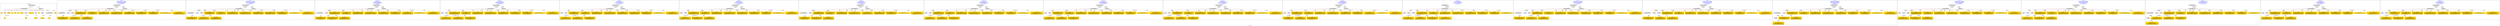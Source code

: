 digraph n0 {
fontcolor="blue"
remincross="true"
label="s05-met.json"
subgraph cluster_0 {
label="1-correct model"
n2[style="filled",color="white",fillcolor="lightgray",label="CulturalHeritageObject1"];
n3[shape="plaintext",style="filled",fillcolor="gold",label="Date"];
n4[style="filled",color="white",fillcolor="lightgray",label="Person1"];
n5[shape="plaintext",style="filled",fillcolor="gold",label="Description"];
n6[shape="plaintext",style="filled",fillcolor="gold",label="values"];
n7[shape="plaintext",style="filled",fillcolor="gold",label="Medium"];
n8[shape="plaintext",style="filled",fillcolor="gold",label="values"];
n9[shape="plaintext",style="filled",fillcolor="gold",label="Credit Line"];
n10[style="filled",color="white",fillcolor="lightgray",label="Concept1"];
n11[shape="plaintext",style="filled",fillcolor="gold",label="Accession Number"];
n12[style="filled",color="white",fillcolor="lightgray",label="Place1"];
n13[shape="plaintext",style="filled",fillcolor="gold",label="id"];
n14[style="filled",color="white",fillcolor="lightgray",label="Concept2"];
n15[style="filled",color="white",fillcolor="lightgray",label="CulturalHeritageObject2"];
n16[shape="plaintext",style="filled",fillcolor="gold",label="values"];
n17[shape="plaintext",style="filled",fillcolor="gold",label="Who"];
n18[shape="plaintext",style="filled",fillcolor="gold",label="Geography"];
n19[style="filled",color="white",fillcolor="lightgray",label="EuropeanaAggregation1"];
n20[style="filled",color="white",fillcolor="lightgray",label="WebResource1"];
n21[shape="plaintext",style="filled",fillcolor="gold",label="image"];
n22[shape="plaintext",style="filled",fillcolor="gold",label="values"];
n23[shape="plaintext",style="filled",fillcolor="gold",label="Classification"];
}
subgraph cluster_1 {
label="candidate 0\nlink coherence:0.9411764705882353\nnode coherence:0.9411764705882353\nconfidence:0.5600847536794886\nmapping score:0.5976426303114636\ncost:16.99946\n-precision:0.76-recall:0.62"
n25[style="filled",color="white",fillcolor="lightgray",label="CulturalHeritageObject1"];
n26[style="filled",color="white",fillcolor="lightgray",label="CulturalHeritageObject2"];
n27[style="filled",color="white",fillcolor="lightgray",label="Person1"];
n28[style="filled",color="white",fillcolor="lightgray",label="Concept1"];
n29[style="filled",color="white",fillcolor="lightgray",label="EuropeanaAggregation1"];
n30[style="filled",color="white",fillcolor="lightgray",label="WebResource1"];
n31[shape="plaintext",style="filled",fillcolor="gold",label="Who\n[Person,nameOfThePerson,0.485]\n[Document,classLink,0.251]\n[CulturalHeritageObject,provenance,0.162]\n[CulturalHeritageObject,description,0.102]"];
n32[shape="plaintext",style="filled",fillcolor="gold",label="Classification\n[Concept,prefLabel,0.354]\n[Person,biographicalInformation,0.344]\n[CulturalHeritageObject,medium,0.154]\n[CulturalHeritageObject,description,0.147]"];
n33[shape="plaintext",style="filled",fillcolor="gold",label="values\n[CulturalHeritageObject,provenance,0.305]\n[Person,biographicalInformation,0.255]\n[CulturalHeritageObject,description,0.235]\n[CulturalHeritageObject,title,0.205]"];
n34[shape="plaintext",style="filled",fillcolor="gold",label="image\n[WebResource,classLink,0.709]\n[Document,classLink,0.263]\n[CulturalHeritageObject,accessionNumber,0.023]\n[CulturalHeritageObject,medium,0.005]"];
n35[shape="plaintext",style="filled",fillcolor="gold",label="Date\n[CulturalHeritageObject,created,0.483]\n[Person,dateOfBirth,0.272]\n[Person,dateOfDeath,0.178]\n[Person,biographicalInformation,0.066]"];
n36[shape="plaintext",style="filled",fillcolor="gold",label="Medium\n[CulturalHeritageObject,medium,0.829]\n[CulturalHeritageObject,description,0.064]\n[Person,biographicalInformation,0.062]\n[CulturalHeritageObject,provenance,0.044]"];
n37[shape="plaintext",style="filled",fillcolor="gold",label="values\n[CulturalHeritageObject,extent,0.748]\n[CulturalHeritageObject,accessionNumber,0.116]\n[CulturalHeritageObject,description,0.071]\n[CulturalHeritageObject,provenance,0.065]"];
n38[shape="plaintext",style="filled",fillcolor="gold",label="Description\n[Person,biographicalInformation,0.408]\n[CulturalHeritageObject,description,0.353]\n[CulturalHeritageObject,title,0.159]\n[CulturalHeritageObject,provenance,0.079]"];
n39[shape="plaintext",style="filled",fillcolor="gold",label="Credit Line\n[CulturalHeritageObject,provenance,0.611]\n[CulturalHeritageObject,description,0.152]\n[CulturalHeritageObject,title,0.14]\n[Person,nameOfThePerson,0.098]"];
n40[shape="plaintext",style="filled",fillcolor="gold",label="Geography\n[CulturalHeritageObject,provenance,0.36]\n[Person,nameOfThePerson,0.242]\n[CulturalHeritageObject,title,0.202]\n[Concept,prefLabel,0.196]"];
n41[shape="plaintext",style="filled",fillcolor="gold",label="values\n[CulturalHeritageObject,medium,0.585]\n[Person,biographicalInformation,0.199]\n[CulturalHeritageObject,description,0.114]\n[Concept,prefLabel,0.102]"];
n42[shape="plaintext",style="filled",fillcolor="gold",label="Accession Number\n[CulturalHeritageObject,accessionNumber,1.0]"];
}
subgraph cluster_2 {
label="candidate 1\nlink coherence:0.9411764705882353\nnode coherence:0.9411764705882353\nconfidence:0.5553104146949873\nmapping score:0.5960511839832965\ncost:16.99946\n-precision:0.82-recall:0.67"
n44[style="filled",color="white",fillcolor="lightgray",label="CulturalHeritageObject1"];
n45[style="filled",color="white",fillcolor="lightgray",label="CulturalHeritageObject2"];
n46[style="filled",color="white",fillcolor="lightgray",label="Person1"];
n47[style="filled",color="white",fillcolor="lightgray",label="Concept1"];
n48[style="filled",color="white",fillcolor="lightgray",label="EuropeanaAggregation1"];
n49[style="filled",color="white",fillcolor="lightgray",label="WebResource1"];
n50[shape="plaintext",style="filled",fillcolor="gold",label="Who\n[Person,nameOfThePerson,0.485]\n[Document,classLink,0.251]\n[CulturalHeritageObject,provenance,0.162]\n[CulturalHeritageObject,description,0.102]"];
n51[shape="plaintext",style="filled",fillcolor="gold",label="Classification\n[Concept,prefLabel,0.354]\n[Person,biographicalInformation,0.344]\n[CulturalHeritageObject,medium,0.154]\n[CulturalHeritageObject,description,0.147]"];
n52[shape="plaintext",style="filled",fillcolor="gold",label="Geography\n[CulturalHeritageObject,provenance,0.36]\n[Person,nameOfThePerson,0.242]\n[CulturalHeritageObject,title,0.202]\n[Concept,prefLabel,0.196]"];
n53[shape="plaintext",style="filled",fillcolor="gold",label="image\n[WebResource,classLink,0.709]\n[Document,classLink,0.263]\n[CulturalHeritageObject,accessionNumber,0.023]\n[CulturalHeritageObject,medium,0.005]"];
n54[shape="plaintext",style="filled",fillcolor="gold",label="Date\n[CulturalHeritageObject,created,0.483]\n[Person,dateOfBirth,0.272]\n[Person,dateOfDeath,0.178]\n[Person,biographicalInformation,0.066]"];
n55[shape="plaintext",style="filled",fillcolor="gold",label="Medium\n[CulturalHeritageObject,medium,0.829]\n[CulturalHeritageObject,description,0.064]\n[Person,biographicalInformation,0.062]\n[CulturalHeritageObject,provenance,0.044]"];
n56[shape="plaintext",style="filled",fillcolor="gold",label="values\n[CulturalHeritageObject,extent,0.748]\n[CulturalHeritageObject,accessionNumber,0.116]\n[CulturalHeritageObject,description,0.071]\n[CulturalHeritageObject,provenance,0.065]"];
n57[shape="plaintext",style="filled",fillcolor="gold",label="Description\n[Person,biographicalInformation,0.408]\n[CulturalHeritageObject,description,0.353]\n[CulturalHeritageObject,title,0.159]\n[CulturalHeritageObject,provenance,0.079]"];
n58[shape="plaintext",style="filled",fillcolor="gold",label="values\n[CulturalHeritageObject,provenance,0.305]\n[Person,biographicalInformation,0.255]\n[CulturalHeritageObject,description,0.235]\n[CulturalHeritageObject,title,0.205]"];
n59[shape="plaintext",style="filled",fillcolor="gold",label="Credit Line\n[CulturalHeritageObject,provenance,0.611]\n[CulturalHeritageObject,description,0.152]\n[CulturalHeritageObject,title,0.14]\n[Person,nameOfThePerson,0.098]"];
n60[shape="plaintext",style="filled",fillcolor="gold",label="values\n[CulturalHeritageObject,medium,0.585]\n[Person,biographicalInformation,0.199]\n[CulturalHeritageObject,description,0.114]\n[Concept,prefLabel,0.102]"];
n61[shape="plaintext",style="filled",fillcolor="gold",label="Accession Number\n[CulturalHeritageObject,accessionNumber,1.0]"];
}
subgraph cluster_3 {
label="candidate 10\nlink coherence:0.9375\nnode coherence:0.9375\nconfidence:0.5201035233566043\nmapping score:0.5969789522299792\ncost:15.99965\n-precision:0.69-recall:0.52"
n63[style="filled",color="white",fillcolor="lightgray",label="CulturalHeritageObject1"];
n64[style="filled",color="white",fillcolor="lightgray",label="CulturalHeritageObject2"];
n65[style="filled",color="white",fillcolor="lightgray",label="Concept1"];
n66[style="filled",color="white",fillcolor="lightgray",label="EuropeanaAggregation1"];
n67[style="filled",color="white",fillcolor="lightgray",label="WebResource1"];
n68[shape="plaintext",style="filled",fillcolor="gold",label="Classification\n[Concept,prefLabel,0.354]\n[Person,biographicalInformation,0.344]\n[CulturalHeritageObject,medium,0.154]\n[CulturalHeritageObject,description,0.147]"];
n69[shape="plaintext",style="filled",fillcolor="gold",label="values\n[CulturalHeritageObject,provenance,0.305]\n[Person,biographicalInformation,0.255]\n[CulturalHeritageObject,description,0.235]\n[CulturalHeritageObject,title,0.205]"];
n70[shape="plaintext",style="filled",fillcolor="gold",label="image\n[WebResource,classLink,0.709]\n[Document,classLink,0.263]\n[CulturalHeritageObject,accessionNumber,0.023]\n[CulturalHeritageObject,medium,0.005]"];
n71[shape="plaintext",style="filled",fillcolor="gold",label="Date\n[CulturalHeritageObject,created,0.483]\n[Person,dateOfBirth,0.272]\n[Person,dateOfDeath,0.178]\n[Person,biographicalInformation,0.066]"];
n72[shape="plaintext",style="filled",fillcolor="gold",label="Medium\n[CulturalHeritageObject,medium,0.829]\n[CulturalHeritageObject,description,0.064]\n[Person,biographicalInformation,0.062]\n[CulturalHeritageObject,provenance,0.044]"];
n73[shape="plaintext",style="filled",fillcolor="gold",label="values\n[CulturalHeritageObject,extent,0.748]\n[CulturalHeritageObject,accessionNumber,0.116]\n[CulturalHeritageObject,description,0.071]\n[CulturalHeritageObject,provenance,0.065]"];
n74[shape="plaintext",style="filled",fillcolor="gold",label="Description\n[Person,biographicalInformation,0.408]\n[CulturalHeritageObject,description,0.353]\n[CulturalHeritageObject,title,0.159]\n[CulturalHeritageObject,provenance,0.079]"];
n75[shape="plaintext",style="filled",fillcolor="gold",label="Credit Line\n[CulturalHeritageObject,provenance,0.611]\n[CulturalHeritageObject,description,0.152]\n[CulturalHeritageObject,title,0.14]\n[Person,nameOfThePerson,0.098]"];
n76[shape="plaintext",style="filled",fillcolor="gold",label="Who\n[Person,nameOfThePerson,0.485]\n[Document,classLink,0.251]\n[CulturalHeritageObject,provenance,0.162]\n[CulturalHeritageObject,description,0.102]"];
n77[shape="plaintext",style="filled",fillcolor="gold",label="Geography\n[CulturalHeritageObject,provenance,0.36]\n[Person,nameOfThePerson,0.242]\n[CulturalHeritageObject,title,0.202]\n[Concept,prefLabel,0.196]"];
n78[shape="plaintext",style="filled",fillcolor="gold",label="values\n[CulturalHeritageObject,medium,0.585]\n[Person,biographicalInformation,0.199]\n[CulturalHeritageObject,description,0.114]\n[Concept,prefLabel,0.102]"];
n79[shape="plaintext",style="filled",fillcolor="gold",label="Accession Number\n[CulturalHeritageObject,accessionNumber,1.0]"];
}
subgraph cluster_4 {
label="candidate 11\nlink coherence:0.9375\nnode coherence:0.9375\nconfidence:0.5190771494267323\nmapping score:0.5966368275866886\ncost:15.99948\n-precision:0.81-recall:0.62"
n81[style="filled",color="white",fillcolor="lightgray",label="CulturalHeritageObject1"];
n82[style="filled",color="white",fillcolor="lightgray",label="Person1"];
n83[style="filled",color="white",fillcolor="lightgray",label="Concept1"];
n84[style="filled",color="white",fillcolor="lightgray",label="EuropeanaAggregation1"];
n85[style="filled",color="white",fillcolor="lightgray",label="WebResource1"];
n86[shape="plaintext",style="filled",fillcolor="gold",label="Who\n[Person,nameOfThePerson,0.485]\n[Document,classLink,0.251]\n[CulturalHeritageObject,provenance,0.162]\n[CulturalHeritageObject,description,0.102]"];
n87[shape="plaintext",style="filled",fillcolor="gold",label="values\n[CulturalHeritageObject,provenance,0.305]\n[Person,biographicalInformation,0.255]\n[CulturalHeritageObject,description,0.235]\n[CulturalHeritageObject,title,0.205]"];
n88[shape="plaintext",style="filled",fillcolor="gold",label="values\n[CulturalHeritageObject,medium,0.585]\n[Person,biographicalInformation,0.199]\n[CulturalHeritageObject,description,0.114]\n[Concept,prefLabel,0.102]"];
n89[shape="plaintext",style="filled",fillcolor="gold",label="Classification\n[Concept,prefLabel,0.354]\n[Person,biographicalInformation,0.344]\n[CulturalHeritageObject,medium,0.154]\n[CulturalHeritageObject,description,0.147]"];
n90[shape="plaintext",style="filled",fillcolor="gold",label="image\n[WebResource,classLink,0.709]\n[Document,classLink,0.263]\n[CulturalHeritageObject,accessionNumber,0.023]\n[CulturalHeritageObject,medium,0.005]"];
n91[shape="plaintext",style="filled",fillcolor="gold",label="Date\n[CulturalHeritageObject,created,0.483]\n[Person,dateOfBirth,0.272]\n[Person,dateOfDeath,0.178]\n[Person,biographicalInformation,0.066]"];
n92[shape="plaintext",style="filled",fillcolor="gold",label="Medium\n[CulturalHeritageObject,medium,0.829]\n[CulturalHeritageObject,description,0.064]\n[Person,biographicalInformation,0.062]\n[CulturalHeritageObject,provenance,0.044]"];
n93[shape="plaintext",style="filled",fillcolor="gold",label="values\n[CulturalHeritageObject,extent,0.748]\n[CulturalHeritageObject,accessionNumber,0.116]\n[CulturalHeritageObject,description,0.071]\n[CulturalHeritageObject,provenance,0.065]"];
n94[shape="plaintext",style="filled",fillcolor="gold",label="Description\n[Person,biographicalInformation,0.408]\n[CulturalHeritageObject,description,0.353]\n[CulturalHeritageObject,title,0.159]\n[CulturalHeritageObject,provenance,0.079]"];
n95[shape="plaintext",style="filled",fillcolor="gold",label="Credit Line\n[CulturalHeritageObject,provenance,0.611]\n[CulturalHeritageObject,description,0.152]\n[CulturalHeritageObject,title,0.14]\n[Person,nameOfThePerson,0.098]"];
n96[shape="plaintext",style="filled",fillcolor="gold",label="Geography\n[CulturalHeritageObject,provenance,0.36]\n[Person,nameOfThePerson,0.242]\n[CulturalHeritageObject,title,0.202]\n[Concept,prefLabel,0.196]"];
n97[shape="plaintext",style="filled",fillcolor="gold",label="Accession Number\n[CulturalHeritageObject,accessionNumber,1.0]"];
}
subgraph cluster_5 {
label="candidate 12\nlink coherence:0.9375\nnode coherence:0.9375\nconfidence:0.514302810442231\nmapping score:0.5950453812585214\ncost:15.99948\n-precision:0.88-recall:0.67"
n99[style="filled",color="white",fillcolor="lightgray",label="CulturalHeritageObject1"];
n100[style="filled",color="white",fillcolor="lightgray",label="Person1"];
n101[style="filled",color="white",fillcolor="lightgray",label="Concept1"];
n102[style="filled",color="white",fillcolor="lightgray",label="EuropeanaAggregation1"];
n103[style="filled",color="white",fillcolor="lightgray",label="WebResource1"];
n104[shape="plaintext",style="filled",fillcolor="gold",label="Who\n[Person,nameOfThePerson,0.485]\n[Document,classLink,0.251]\n[CulturalHeritageObject,provenance,0.162]\n[CulturalHeritageObject,description,0.102]"];
n105[shape="plaintext",style="filled",fillcolor="gold",label="Geography\n[CulturalHeritageObject,provenance,0.36]\n[Person,nameOfThePerson,0.242]\n[CulturalHeritageObject,title,0.202]\n[Concept,prefLabel,0.196]"];
n106[shape="plaintext",style="filled",fillcolor="gold",label="values\n[CulturalHeritageObject,medium,0.585]\n[Person,biographicalInformation,0.199]\n[CulturalHeritageObject,description,0.114]\n[Concept,prefLabel,0.102]"];
n107[shape="plaintext",style="filled",fillcolor="gold",label="Classification\n[Concept,prefLabel,0.354]\n[Person,biographicalInformation,0.344]\n[CulturalHeritageObject,medium,0.154]\n[CulturalHeritageObject,description,0.147]"];
n108[shape="plaintext",style="filled",fillcolor="gold",label="image\n[WebResource,classLink,0.709]\n[Document,classLink,0.263]\n[CulturalHeritageObject,accessionNumber,0.023]\n[CulturalHeritageObject,medium,0.005]"];
n109[shape="plaintext",style="filled",fillcolor="gold",label="Date\n[CulturalHeritageObject,created,0.483]\n[Person,dateOfBirth,0.272]\n[Person,dateOfDeath,0.178]\n[Person,biographicalInformation,0.066]"];
n110[shape="plaintext",style="filled",fillcolor="gold",label="Medium\n[CulturalHeritageObject,medium,0.829]\n[CulturalHeritageObject,description,0.064]\n[Person,biographicalInformation,0.062]\n[CulturalHeritageObject,provenance,0.044]"];
n111[shape="plaintext",style="filled",fillcolor="gold",label="values\n[CulturalHeritageObject,extent,0.748]\n[CulturalHeritageObject,accessionNumber,0.116]\n[CulturalHeritageObject,description,0.071]\n[CulturalHeritageObject,provenance,0.065]"];
n112[shape="plaintext",style="filled",fillcolor="gold",label="Description\n[Person,biographicalInformation,0.408]\n[CulturalHeritageObject,description,0.353]\n[CulturalHeritageObject,title,0.159]\n[CulturalHeritageObject,provenance,0.079]"];
n113[shape="plaintext",style="filled",fillcolor="gold",label="values\n[CulturalHeritageObject,provenance,0.305]\n[Person,biographicalInformation,0.255]\n[CulturalHeritageObject,description,0.235]\n[CulturalHeritageObject,title,0.205]"];
n114[shape="plaintext",style="filled",fillcolor="gold",label="Credit Line\n[CulturalHeritageObject,provenance,0.611]\n[CulturalHeritageObject,description,0.152]\n[CulturalHeritageObject,title,0.14]\n[Person,nameOfThePerson,0.098]"];
n115[shape="plaintext",style="filled",fillcolor="gold",label="Accession Number\n[CulturalHeritageObject,accessionNumber,1.0]"];
}
subgraph cluster_6 {
label="candidate 13\nlink coherence:0.9375\nnode coherence:0.9375\nconfidence:0.514207614704261\nmapping score:0.5950136493458648\ncost:15.99948\n-precision:0.69-recall:0.52"
n117[style="filled",color="white",fillcolor="lightgray",label="CulturalHeritageObject1"];
n118[style="filled",color="white",fillcolor="lightgray",label="Person1"];
n119[style="filled",color="white",fillcolor="lightgray",label="Concept1"];
n120[style="filled",color="white",fillcolor="lightgray",label="EuropeanaAggregation1"];
n121[style="filled",color="white",fillcolor="lightgray",label="WebResource1"];
n122[shape="plaintext",style="filled",fillcolor="gold",label="Who\n[Person,nameOfThePerson,0.485]\n[Document,classLink,0.251]\n[CulturalHeritageObject,provenance,0.162]\n[CulturalHeritageObject,description,0.102]"];
n123[shape="plaintext",style="filled",fillcolor="gold",label="Classification\n[Concept,prefLabel,0.354]\n[Person,biographicalInformation,0.344]\n[CulturalHeritageObject,medium,0.154]\n[CulturalHeritageObject,description,0.147]"];
n124[shape="plaintext",style="filled",fillcolor="gold",label="Description\n[Person,biographicalInformation,0.408]\n[CulturalHeritageObject,description,0.353]\n[CulturalHeritageObject,title,0.159]\n[CulturalHeritageObject,provenance,0.079]"];
n125[shape="plaintext",style="filled",fillcolor="gold",label="image\n[WebResource,classLink,0.709]\n[Document,classLink,0.263]\n[CulturalHeritageObject,accessionNumber,0.023]\n[CulturalHeritageObject,medium,0.005]"];
n126[shape="plaintext",style="filled",fillcolor="gold",label="Date\n[CulturalHeritageObject,created,0.483]\n[Person,dateOfBirth,0.272]\n[Person,dateOfDeath,0.178]\n[Person,biographicalInformation,0.066]"];
n127[shape="plaintext",style="filled",fillcolor="gold",label="values\n[CulturalHeritageObject,medium,0.585]\n[Person,biographicalInformation,0.199]\n[CulturalHeritageObject,description,0.114]\n[Concept,prefLabel,0.102]"];
n128[shape="plaintext",style="filled",fillcolor="gold",label="Medium\n[CulturalHeritageObject,medium,0.829]\n[CulturalHeritageObject,description,0.064]\n[Person,biographicalInformation,0.062]\n[CulturalHeritageObject,provenance,0.044]"];
n129[shape="plaintext",style="filled",fillcolor="gold",label="values\n[CulturalHeritageObject,extent,0.748]\n[CulturalHeritageObject,accessionNumber,0.116]\n[CulturalHeritageObject,description,0.071]\n[CulturalHeritageObject,provenance,0.065]"];
n130[shape="plaintext",style="filled",fillcolor="gold",label="values\n[CulturalHeritageObject,provenance,0.305]\n[Person,biographicalInformation,0.255]\n[CulturalHeritageObject,description,0.235]\n[CulturalHeritageObject,title,0.205]"];
n131[shape="plaintext",style="filled",fillcolor="gold",label="Credit Line\n[CulturalHeritageObject,provenance,0.611]\n[CulturalHeritageObject,description,0.152]\n[CulturalHeritageObject,title,0.14]\n[Person,nameOfThePerson,0.098]"];
n132[shape="plaintext",style="filled",fillcolor="gold",label="Geography\n[CulturalHeritageObject,provenance,0.36]\n[Person,nameOfThePerson,0.242]\n[CulturalHeritageObject,title,0.202]\n[Concept,prefLabel,0.196]"];
n133[shape="plaintext",style="filled",fillcolor="gold",label="Accession Number\n[CulturalHeritageObject,accessionNumber,1.0]"];
}
subgraph cluster_7 {
label="candidate 14\nlink coherence:0.9375\nnode coherence:0.9375\nconfidence:0.5072187231394822\nmapping score:0.5926840188242718\ncost:15.99965\n-precision:0.69-recall:0.52"
n135[style="filled",color="white",fillcolor="lightgray",label="CulturalHeritageObject1"];
n136[style="filled",color="white",fillcolor="lightgray",label="CulturalHeritageObject2"];
n137[style="filled",color="white",fillcolor="lightgray",label="Concept1"];
n138[style="filled",color="white",fillcolor="lightgray",label="EuropeanaAggregation1"];
n139[style="filled",color="white",fillcolor="lightgray",label="WebResource1"];
n140[shape="plaintext",style="filled",fillcolor="gold",label="Classification\n[Concept,prefLabel,0.354]\n[Person,biographicalInformation,0.344]\n[CulturalHeritageObject,medium,0.154]\n[CulturalHeritageObject,description,0.147]"];
n141[shape="plaintext",style="filled",fillcolor="gold",label="Description\n[Person,biographicalInformation,0.408]\n[CulturalHeritageObject,description,0.353]\n[CulturalHeritageObject,title,0.159]\n[CulturalHeritageObject,provenance,0.079]"];
n142[shape="plaintext",style="filled",fillcolor="gold",label="image\n[WebResource,classLink,0.709]\n[Document,classLink,0.263]\n[CulturalHeritageObject,accessionNumber,0.023]\n[CulturalHeritageObject,medium,0.005]"];
n143[shape="plaintext",style="filled",fillcolor="gold",label="Date\n[CulturalHeritageObject,created,0.483]\n[Person,dateOfBirth,0.272]\n[Person,dateOfDeath,0.178]\n[Person,biographicalInformation,0.066]"];
n144[shape="plaintext",style="filled",fillcolor="gold",label="Medium\n[CulturalHeritageObject,medium,0.829]\n[CulturalHeritageObject,description,0.064]\n[Person,biographicalInformation,0.062]\n[CulturalHeritageObject,provenance,0.044]"];
n145[shape="plaintext",style="filled",fillcolor="gold",label="values\n[CulturalHeritageObject,extent,0.748]\n[CulturalHeritageObject,accessionNumber,0.116]\n[CulturalHeritageObject,description,0.071]\n[CulturalHeritageObject,provenance,0.065]"];
n146[shape="plaintext",style="filled",fillcolor="gold",label="Who\n[Person,nameOfThePerson,0.485]\n[Document,classLink,0.251]\n[CulturalHeritageObject,provenance,0.162]\n[CulturalHeritageObject,description,0.102]"];
n147[shape="plaintext",style="filled",fillcolor="gold",label="values\n[CulturalHeritageObject,provenance,0.305]\n[Person,biographicalInformation,0.255]\n[CulturalHeritageObject,description,0.235]\n[CulturalHeritageObject,title,0.205]"];
n148[shape="plaintext",style="filled",fillcolor="gold",label="Credit Line\n[CulturalHeritageObject,provenance,0.611]\n[CulturalHeritageObject,description,0.152]\n[CulturalHeritageObject,title,0.14]\n[Person,nameOfThePerson,0.098]"];
n149[shape="plaintext",style="filled",fillcolor="gold",label="Geography\n[CulturalHeritageObject,provenance,0.36]\n[Person,nameOfThePerson,0.242]\n[CulturalHeritageObject,title,0.202]\n[Concept,prefLabel,0.196]"];
n150[shape="plaintext",style="filled",fillcolor="gold",label="values\n[CulturalHeritageObject,medium,0.585]\n[Person,biographicalInformation,0.199]\n[CulturalHeritageObject,description,0.114]\n[Concept,prefLabel,0.102]"];
n151[shape="plaintext",style="filled",fillcolor="gold",label="Accession Number\n[CulturalHeritageObject,accessionNumber,1.0]"];
}
subgraph cluster_8 {
label="candidate 15\nlink coherence:0.9375\nnode coherence:0.9375\nconfidence:0.5053680015837644\nmapping score:0.5920671116390326\ncost:15.99948\n-precision:0.75-recall:0.57"
n153[style="filled",color="white",fillcolor="lightgray",label="CulturalHeritageObject1"];
n154[style="filled",color="white",fillcolor="lightgray",label="Person1"];
n155[style="filled",color="white",fillcolor="lightgray",label="Concept1"];
n156[style="filled",color="white",fillcolor="lightgray",label="EuropeanaAggregation1"];
n157[style="filled",color="white",fillcolor="lightgray",label="WebResource1"];
n158[shape="plaintext",style="filled",fillcolor="gold",label="Who\n[Person,nameOfThePerson,0.485]\n[Document,classLink,0.251]\n[CulturalHeritageObject,provenance,0.162]\n[CulturalHeritageObject,description,0.102]"];
n159[shape="plaintext",style="filled",fillcolor="gold",label="Description\n[Person,biographicalInformation,0.408]\n[CulturalHeritageObject,description,0.353]\n[CulturalHeritageObject,title,0.159]\n[CulturalHeritageObject,provenance,0.079]"];
n160[shape="plaintext",style="filled",fillcolor="gold",label="values\n[CulturalHeritageObject,medium,0.585]\n[Person,biographicalInformation,0.199]\n[CulturalHeritageObject,description,0.114]\n[Concept,prefLabel,0.102]"];
n161[shape="plaintext",style="filled",fillcolor="gold",label="Classification\n[Concept,prefLabel,0.354]\n[Person,biographicalInformation,0.344]\n[CulturalHeritageObject,medium,0.154]\n[CulturalHeritageObject,description,0.147]"];
n162[shape="plaintext",style="filled",fillcolor="gold",label="image\n[WebResource,classLink,0.709]\n[Document,classLink,0.263]\n[CulturalHeritageObject,accessionNumber,0.023]\n[CulturalHeritageObject,medium,0.005]"];
n163[shape="plaintext",style="filled",fillcolor="gold",label="Date\n[CulturalHeritageObject,created,0.483]\n[Person,dateOfBirth,0.272]\n[Person,dateOfDeath,0.178]\n[Person,biographicalInformation,0.066]"];
n164[shape="plaintext",style="filled",fillcolor="gold",label="Medium\n[CulturalHeritageObject,medium,0.829]\n[CulturalHeritageObject,description,0.064]\n[Person,biographicalInformation,0.062]\n[CulturalHeritageObject,provenance,0.044]"];
n165[shape="plaintext",style="filled",fillcolor="gold",label="values\n[CulturalHeritageObject,extent,0.748]\n[CulturalHeritageObject,accessionNumber,0.116]\n[CulturalHeritageObject,description,0.071]\n[CulturalHeritageObject,provenance,0.065]"];
n166[shape="plaintext",style="filled",fillcolor="gold",label="values\n[CulturalHeritageObject,provenance,0.305]\n[Person,biographicalInformation,0.255]\n[CulturalHeritageObject,description,0.235]\n[CulturalHeritageObject,title,0.205]"];
n167[shape="plaintext",style="filled",fillcolor="gold",label="Credit Line\n[CulturalHeritageObject,provenance,0.611]\n[CulturalHeritageObject,description,0.152]\n[CulturalHeritageObject,title,0.14]\n[Person,nameOfThePerson,0.098]"];
n168[shape="plaintext",style="filled",fillcolor="gold",label="Geography\n[CulturalHeritageObject,provenance,0.36]\n[Person,nameOfThePerson,0.242]\n[CulturalHeritageObject,title,0.202]\n[Concept,prefLabel,0.196]"];
n169[shape="plaintext",style="filled",fillcolor="gold",label="Accession Number\n[CulturalHeritageObject,accessionNumber,1.0]"];
}
subgraph cluster_9 {
label="candidate 16\nlink coherence:0.9375\nnode coherence:0.9375\nconfidence:0.48819877600546824\nmapping score:0.5863440364462672\ncost:15.99948\n-precision:0.81-recall:0.62"
n171[style="filled",color="white",fillcolor="lightgray",label="CulturalHeritageObject1"];
n172[style="filled",color="white",fillcolor="lightgray",label="Person1"];
n173[style="filled",color="white",fillcolor="lightgray",label="Concept1"];
n174[style="filled",color="white",fillcolor="lightgray",label="EuropeanaAggregation1"];
n175[style="filled",color="white",fillcolor="lightgray",label="WebResource1"];
n176[shape="plaintext",style="filled",fillcolor="gold",label="Who\n[Person,nameOfThePerson,0.485]\n[Document,classLink,0.251]\n[CulturalHeritageObject,provenance,0.162]\n[CulturalHeritageObject,description,0.102]"];
n177[shape="plaintext",style="filled",fillcolor="gold",label="Credit Line\n[CulturalHeritageObject,provenance,0.611]\n[CulturalHeritageObject,description,0.152]\n[CulturalHeritageObject,title,0.14]\n[Person,nameOfThePerson,0.098]"];
n178[shape="plaintext",style="filled",fillcolor="gold",label="values\n[CulturalHeritageObject,medium,0.585]\n[Person,biographicalInformation,0.199]\n[CulturalHeritageObject,description,0.114]\n[Concept,prefLabel,0.102]"];
n179[shape="plaintext",style="filled",fillcolor="gold",label="Classification\n[Concept,prefLabel,0.354]\n[Person,biographicalInformation,0.344]\n[CulturalHeritageObject,medium,0.154]\n[CulturalHeritageObject,description,0.147]"];
n180[shape="plaintext",style="filled",fillcolor="gold",label="image\n[WebResource,classLink,0.709]\n[Document,classLink,0.263]\n[CulturalHeritageObject,accessionNumber,0.023]\n[CulturalHeritageObject,medium,0.005]"];
n181[shape="plaintext",style="filled",fillcolor="gold",label="Date\n[CulturalHeritageObject,created,0.483]\n[Person,dateOfBirth,0.272]\n[Person,dateOfDeath,0.178]\n[Person,biographicalInformation,0.066]"];
n182[shape="plaintext",style="filled",fillcolor="gold",label="Medium\n[CulturalHeritageObject,medium,0.829]\n[CulturalHeritageObject,description,0.064]\n[Person,biographicalInformation,0.062]\n[CulturalHeritageObject,provenance,0.044]"];
n183[shape="plaintext",style="filled",fillcolor="gold",label="values\n[CulturalHeritageObject,extent,0.748]\n[CulturalHeritageObject,accessionNumber,0.116]\n[CulturalHeritageObject,description,0.071]\n[CulturalHeritageObject,provenance,0.065]"];
n184[shape="plaintext",style="filled",fillcolor="gold",label="Description\n[Person,biographicalInformation,0.408]\n[CulturalHeritageObject,description,0.353]\n[CulturalHeritageObject,title,0.159]\n[CulturalHeritageObject,provenance,0.079]"];
n185[shape="plaintext",style="filled",fillcolor="gold",label="values\n[CulturalHeritageObject,provenance,0.305]\n[Person,biographicalInformation,0.255]\n[CulturalHeritageObject,description,0.235]\n[CulturalHeritageObject,title,0.205]"];
n186[shape="plaintext",style="filled",fillcolor="gold",label="Geography\n[CulturalHeritageObject,provenance,0.36]\n[Person,nameOfThePerson,0.242]\n[CulturalHeritageObject,title,0.202]\n[Concept,prefLabel,0.196]"];
n187[shape="plaintext",style="filled",fillcolor="gold",label="Accession Number\n[CulturalHeritageObject,accessionNumber,1.0]"];
}
subgraph cluster_10 {
label="candidate 17\nlink coherence:0.9375\nnode coherence:0.9375\nconfidence:0.48558747736803237\nmapping score:0.5854736035671219\ncost:15.99948\n-precision:0.75-recall:0.57"
n189[style="filled",color="white",fillcolor="lightgray",label="CulturalHeritageObject1"];
n190[style="filled",color="white",fillcolor="lightgray",label="Person1"];
n191[style="filled",color="white",fillcolor="lightgray",label="Concept1"];
n192[style="filled",color="white",fillcolor="lightgray",label="EuropeanaAggregation1"];
n193[style="filled",color="white",fillcolor="lightgray",label="WebResource1"];
n194[shape="plaintext",style="filled",fillcolor="gold",label="Who\n[Person,nameOfThePerson,0.485]\n[Document,classLink,0.251]\n[CulturalHeritageObject,provenance,0.162]\n[CulturalHeritageObject,description,0.102]"];
n195[shape="plaintext",style="filled",fillcolor="gold",label="Geography\n[CulturalHeritageObject,provenance,0.36]\n[Person,nameOfThePerson,0.242]\n[CulturalHeritageObject,title,0.202]\n[Concept,prefLabel,0.196]"];
n196[shape="plaintext",style="filled",fillcolor="gold",label="values\n[CulturalHeritageObject,medium,0.585]\n[Person,biographicalInformation,0.199]\n[CulturalHeritageObject,description,0.114]\n[Concept,prefLabel,0.102]"];
n197[shape="plaintext",style="filled",fillcolor="gold",label="Classification\n[Concept,prefLabel,0.354]\n[Person,biographicalInformation,0.344]\n[CulturalHeritageObject,medium,0.154]\n[CulturalHeritageObject,description,0.147]"];
n198[shape="plaintext",style="filled",fillcolor="gold",label="image\n[WebResource,classLink,0.709]\n[Document,classLink,0.263]\n[CulturalHeritageObject,accessionNumber,0.023]\n[CulturalHeritageObject,medium,0.005]"];
n199[shape="plaintext",style="filled",fillcolor="gold",label="Date\n[CulturalHeritageObject,created,0.483]\n[Person,dateOfBirth,0.272]\n[Person,dateOfDeath,0.178]\n[Person,biographicalInformation,0.066]"];
n200[shape="plaintext",style="filled",fillcolor="gold",label="Medium\n[CulturalHeritageObject,medium,0.829]\n[CulturalHeritageObject,description,0.064]\n[Person,biographicalInformation,0.062]\n[CulturalHeritageObject,provenance,0.044]"];
n201[shape="plaintext",style="filled",fillcolor="gold",label="values\n[CulturalHeritageObject,extent,0.748]\n[CulturalHeritageObject,accessionNumber,0.116]\n[CulturalHeritageObject,description,0.071]\n[CulturalHeritageObject,provenance,0.065]"];
n202[shape="plaintext",style="filled",fillcolor="gold",label="values\n[CulturalHeritageObject,provenance,0.305]\n[Person,biographicalInformation,0.255]\n[CulturalHeritageObject,description,0.235]\n[CulturalHeritageObject,title,0.205]"];
n203[shape="plaintext",style="filled",fillcolor="gold",label="Description\n[Person,biographicalInformation,0.408]\n[CulturalHeritageObject,description,0.353]\n[CulturalHeritageObject,title,0.159]\n[CulturalHeritageObject,provenance,0.079]"];
n204[shape="plaintext",style="filled",fillcolor="gold",label="Credit Line\n[CulturalHeritageObject,provenance,0.611]\n[CulturalHeritageObject,description,0.152]\n[CulturalHeritageObject,title,0.14]\n[Person,nameOfThePerson,0.098]"];
n205[shape="plaintext",style="filled",fillcolor="gold",label="Accession Number\n[CulturalHeritageObject,accessionNumber,1.0]"];
}
subgraph cluster_11 {
label="candidate 18\nlink coherence:0.9375\nnode coherence:0.9375\nconfidence:0.48245728654688985\nmapping score:0.5844302066267411\ncost:15.99948\n-precision:0.75-recall:0.57"
n207[style="filled",color="white",fillcolor="lightgray",label="CulturalHeritageObject1"];
n208[style="filled",color="white",fillcolor="lightgray",label="Person1"];
n209[style="filled",color="white",fillcolor="lightgray",label="Concept1"];
n210[style="filled",color="white",fillcolor="lightgray",label="EuropeanaAggregation1"];
n211[style="filled",color="white",fillcolor="lightgray",label="WebResource1"];
n212[shape="plaintext",style="filled",fillcolor="gold",label="Geography\n[CulturalHeritageObject,provenance,0.36]\n[Person,nameOfThePerson,0.242]\n[CulturalHeritageObject,title,0.202]\n[Concept,prefLabel,0.196]"];
n213[shape="plaintext",style="filled",fillcolor="gold",label="values\n[CulturalHeritageObject,provenance,0.305]\n[Person,biographicalInformation,0.255]\n[CulturalHeritageObject,description,0.235]\n[CulturalHeritageObject,title,0.205]"];
n214[shape="plaintext",style="filled",fillcolor="gold",label="values\n[CulturalHeritageObject,medium,0.585]\n[Person,biographicalInformation,0.199]\n[CulturalHeritageObject,description,0.114]\n[Concept,prefLabel,0.102]"];
n215[shape="plaintext",style="filled",fillcolor="gold",label="Classification\n[Concept,prefLabel,0.354]\n[Person,biographicalInformation,0.344]\n[CulturalHeritageObject,medium,0.154]\n[CulturalHeritageObject,description,0.147]"];
n216[shape="plaintext",style="filled",fillcolor="gold",label="image\n[WebResource,classLink,0.709]\n[Document,classLink,0.263]\n[CulturalHeritageObject,accessionNumber,0.023]\n[CulturalHeritageObject,medium,0.005]"];
n217[shape="plaintext",style="filled",fillcolor="gold",label="Date\n[CulturalHeritageObject,created,0.483]\n[Person,dateOfBirth,0.272]\n[Person,dateOfDeath,0.178]\n[Person,biographicalInformation,0.066]"];
n218[shape="plaintext",style="filled",fillcolor="gold",label="Medium\n[CulturalHeritageObject,medium,0.829]\n[CulturalHeritageObject,description,0.064]\n[Person,biographicalInformation,0.062]\n[CulturalHeritageObject,provenance,0.044]"];
n219[shape="plaintext",style="filled",fillcolor="gold",label="values\n[CulturalHeritageObject,extent,0.748]\n[CulturalHeritageObject,accessionNumber,0.116]\n[CulturalHeritageObject,description,0.071]\n[CulturalHeritageObject,provenance,0.065]"];
n220[shape="plaintext",style="filled",fillcolor="gold",label="Description\n[Person,biographicalInformation,0.408]\n[CulturalHeritageObject,description,0.353]\n[CulturalHeritageObject,title,0.159]\n[CulturalHeritageObject,provenance,0.079]"];
n221[shape="plaintext",style="filled",fillcolor="gold",label="Credit Line\n[CulturalHeritageObject,provenance,0.611]\n[CulturalHeritageObject,description,0.152]\n[CulturalHeritageObject,title,0.14]\n[Person,nameOfThePerson,0.098]"];
n222[shape="plaintext",style="filled",fillcolor="gold",label="Who\n[Person,nameOfThePerson,0.485]\n[Document,classLink,0.251]\n[CulturalHeritageObject,provenance,0.162]\n[CulturalHeritageObject,description,0.102]"];
n223[shape="plaintext",style="filled",fillcolor="gold",label="Accession Number\n[CulturalHeritageObject,accessionNumber,1.0]"];
}
subgraph cluster_12 {
label="candidate 19\nlink coherence:0.9375\nnode coherence:0.9375\nconfidence:0.48196024411490584\nmapping score:0.5842645258160797\ncost:15.9996\n-precision:0.69-recall:0.52"
n225[style="filled",color="white",fillcolor="lightgray",label="CulturalHeritageObject1"];
n226[style="filled",color="white",fillcolor="lightgray",label="Person1"];
n227[style="filled",color="white",fillcolor="lightgray",label="Concept1"];
n228[style="filled",color="white",fillcolor="lightgray",label="Document1"];
n229[style="filled",color="white",fillcolor="lightgray",label="EuropeanaAggregation1"];
n230[shape="plaintext",style="filled",fillcolor="gold",label="Who\n[Person,nameOfThePerson,0.485]\n[Document,classLink,0.251]\n[CulturalHeritageObject,provenance,0.162]\n[CulturalHeritageObject,description,0.102]"];
n231[shape="plaintext",style="filled",fillcolor="gold",label="values\n[CulturalHeritageObject,provenance,0.305]\n[Person,biographicalInformation,0.255]\n[CulturalHeritageObject,description,0.235]\n[CulturalHeritageObject,title,0.205]"];
n232[shape="plaintext",style="filled",fillcolor="gold",label="values\n[CulturalHeritageObject,medium,0.585]\n[Person,biographicalInformation,0.199]\n[CulturalHeritageObject,description,0.114]\n[Concept,prefLabel,0.102]"];
n233[shape="plaintext",style="filled",fillcolor="gold",label="Classification\n[Concept,prefLabel,0.354]\n[Person,biographicalInformation,0.344]\n[CulturalHeritageObject,medium,0.154]\n[CulturalHeritageObject,description,0.147]"];
n234[shape="plaintext",style="filled",fillcolor="gold",label="Date\n[CulturalHeritageObject,created,0.483]\n[Person,dateOfBirth,0.272]\n[Person,dateOfDeath,0.178]\n[Person,biographicalInformation,0.066]"];
n235[shape="plaintext",style="filled",fillcolor="gold",label="Medium\n[CulturalHeritageObject,medium,0.829]\n[CulturalHeritageObject,description,0.064]\n[Person,biographicalInformation,0.062]\n[CulturalHeritageObject,provenance,0.044]"];
n236[shape="plaintext",style="filled",fillcolor="gold",label="values\n[CulturalHeritageObject,extent,0.748]\n[CulturalHeritageObject,accessionNumber,0.116]\n[CulturalHeritageObject,description,0.071]\n[CulturalHeritageObject,provenance,0.065]"];
n237[shape="plaintext",style="filled",fillcolor="gold",label="Description\n[Person,biographicalInformation,0.408]\n[CulturalHeritageObject,description,0.353]\n[CulturalHeritageObject,title,0.159]\n[CulturalHeritageObject,provenance,0.079]"];
n238[shape="plaintext",style="filled",fillcolor="gold",label="Credit Line\n[CulturalHeritageObject,provenance,0.611]\n[CulturalHeritageObject,description,0.152]\n[CulturalHeritageObject,title,0.14]\n[Person,nameOfThePerson,0.098]"];
n239[shape="plaintext",style="filled",fillcolor="gold",label="Geography\n[CulturalHeritageObject,provenance,0.36]\n[Person,nameOfThePerson,0.242]\n[CulturalHeritageObject,title,0.202]\n[Concept,prefLabel,0.196]"];
n240[shape="plaintext",style="filled",fillcolor="gold",label="image\n[WebResource,classLink,0.709]\n[Document,classLink,0.263]\n[CulturalHeritageObject,accessionNumber,0.023]\n[CulturalHeritageObject,medium,0.005]"];
n241[shape="plaintext",style="filled",fillcolor="gold",label="Accession Number\n[CulturalHeritageObject,accessionNumber,1.0]"];
}
subgraph cluster_13 {
label="candidate 2\nlink coherence:0.9411764705882353\nnode coherence:0.9411764705882353\nconfidence:0.5463756058365207\nmapping score:0.5930729143638075\ncost:16.99946\n-precision:0.71-recall:0.57"
n243[style="filled",color="white",fillcolor="lightgray",label="CulturalHeritageObject1"];
n244[style="filled",color="white",fillcolor="lightgray",label="CulturalHeritageObject2"];
n245[style="filled",color="white",fillcolor="lightgray",label="Person1"];
n246[style="filled",color="white",fillcolor="lightgray",label="Concept1"];
n247[style="filled",color="white",fillcolor="lightgray",label="EuropeanaAggregation1"];
n248[style="filled",color="white",fillcolor="lightgray",label="WebResource1"];
n249[shape="plaintext",style="filled",fillcolor="gold",label="Who\n[Person,nameOfThePerson,0.485]\n[Document,classLink,0.251]\n[CulturalHeritageObject,provenance,0.162]\n[CulturalHeritageObject,description,0.102]"];
n250[shape="plaintext",style="filled",fillcolor="gold",label="Classification\n[Concept,prefLabel,0.354]\n[Person,biographicalInformation,0.344]\n[CulturalHeritageObject,medium,0.154]\n[CulturalHeritageObject,description,0.147]"];
n251[shape="plaintext",style="filled",fillcolor="gold",label="Description\n[Person,biographicalInformation,0.408]\n[CulturalHeritageObject,description,0.353]\n[CulturalHeritageObject,title,0.159]\n[CulturalHeritageObject,provenance,0.079]"];
n252[shape="plaintext",style="filled",fillcolor="gold",label="image\n[WebResource,classLink,0.709]\n[Document,classLink,0.263]\n[CulturalHeritageObject,accessionNumber,0.023]\n[CulturalHeritageObject,medium,0.005]"];
n253[shape="plaintext",style="filled",fillcolor="gold",label="Date\n[CulturalHeritageObject,created,0.483]\n[Person,dateOfBirth,0.272]\n[Person,dateOfDeath,0.178]\n[Person,biographicalInformation,0.066]"];
n254[shape="plaintext",style="filled",fillcolor="gold",label="Medium\n[CulturalHeritageObject,medium,0.829]\n[CulturalHeritageObject,description,0.064]\n[Person,biographicalInformation,0.062]\n[CulturalHeritageObject,provenance,0.044]"];
n255[shape="plaintext",style="filled",fillcolor="gold",label="values\n[CulturalHeritageObject,extent,0.748]\n[CulturalHeritageObject,accessionNumber,0.116]\n[CulturalHeritageObject,description,0.071]\n[CulturalHeritageObject,provenance,0.065]"];
n256[shape="plaintext",style="filled",fillcolor="gold",label="values\n[CulturalHeritageObject,provenance,0.305]\n[Person,biographicalInformation,0.255]\n[CulturalHeritageObject,description,0.235]\n[CulturalHeritageObject,title,0.205]"];
n257[shape="plaintext",style="filled",fillcolor="gold",label="Credit Line\n[CulturalHeritageObject,provenance,0.611]\n[CulturalHeritageObject,description,0.152]\n[CulturalHeritageObject,title,0.14]\n[Person,nameOfThePerson,0.098]"];
n258[shape="plaintext",style="filled",fillcolor="gold",label="Geography\n[CulturalHeritageObject,provenance,0.36]\n[Person,nameOfThePerson,0.242]\n[CulturalHeritageObject,title,0.202]\n[Concept,prefLabel,0.196]"];
n259[shape="plaintext",style="filled",fillcolor="gold",label="values\n[CulturalHeritageObject,medium,0.585]\n[Person,biographicalInformation,0.199]\n[CulturalHeritageObject,description,0.114]\n[Concept,prefLabel,0.102]"];
n260[shape="plaintext",style="filled",fillcolor="gold",label="Accession Number\n[CulturalHeritageObject,accessionNumber,1.0]"];
}
subgraph cluster_14 {
label="candidate 3\nlink coherence:0.9411764705882353\nnode coherence:0.9411764705882353\nconfidence:0.5406162296270532\nmapping score:0.5911531222939851\ncost:16.99962\n-precision:0.65-recall:0.52"
n262[style="filled",color="white",fillcolor="lightgray",label="CulturalHeritageObject1"];
n263[style="filled",color="white",fillcolor="lightgray",label="CulturalHeritageObject2"];
n264[style="filled",color="white",fillcolor="lightgray",label="Concept1"];
n265[style="filled",color="white",fillcolor="lightgray",label="Document1"];
n266[style="filled",color="white",fillcolor="lightgray",label="EuropeanaAggregation1"];
n267[style="filled",color="white",fillcolor="lightgray",label="WebResource1"];
n268[shape="plaintext",style="filled",fillcolor="gold",label="Classification\n[Concept,prefLabel,0.354]\n[Person,biographicalInformation,0.344]\n[CulturalHeritageObject,medium,0.154]\n[CulturalHeritageObject,description,0.147]"];
n269[shape="plaintext",style="filled",fillcolor="gold",label="values\n[CulturalHeritageObject,provenance,0.305]\n[Person,biographicalInformation,0.255]\n[CulturalHeritageObject,description,0.235]\n[CulturalHeritageObject,title,0.205]"];
n270[shape="plaintext",style="filled",fillcolor="gold",label="image\n[WebResource,classLink,0.709]\n[Document,classLink,0.263]\n[CulturalHeritageObject,accessionNumber,0.023]\n[CulturalHeritageObject,medium,0.005]"];
n271[shape="plaintext",style="filled",fillcolor="gold",label="Date\n[CulturalHeritageObject,created,0.483]\n[Person,dateOfBirth,0.272]\n[Person,dateOfDeath,0.178]\n[Person,biographicalInformation,0.066]"];
n272[shape="plaintext",style="filled",fillcolor="gold",label="Medium\n[CulturalHeritageObject,medium,0.829]\n[CulturalHeritageObject,description,0.064]\n[Person,biographicalInformation,0.062]\n[CulturalHeritageObject,provenance,0.044]"];
n273[shape="plaintext",style="filled",fillcolor="gold",label="values\n[CulturalHeritageObject,extent,0.748]\n[CulturalHeritageObject,accessionNumber,0.116]\n[CulturalHeritageObject,description,0.071]\n[CulturalHeritageObject,provenance,0.065]"];
n274[shape="plaintext",style="filled",fillcolor="gold",label="Description\n[Person,biographicalInformation,0.408]\n[CulturalHeritageObject,description,0.353]\n[CulturalHeritageObject,title,0.159]\n[CulturalHeritageObject,provenance,0.079]"];
n275[shape="plaintext",style="filled",fillcolor="gold",label="Credit Line\n[CulturalHeritageObject,provenance,0.611]\n[CulturalHeritageObject,description,0.152]\n[CulturalHeritageObject,title,0.14]\n[Person,nameOfThePerson,0.098]"];
n276[shape="plaintext",style="filled",fillcolor="gold",label="Geography\n[CulturalHeritageObject,provenance,0.36]\n[Person,nameOfThePerson,0.242]\n[CulturalHeritageObject,title,0.202]\n[Concept,prefLabel,0.196]"];
n277[shape="plaintext",style="filled",fillcolor="gold",label="values\n[CulturalHeritageObject,medium,0.585]\n[Person,biographicalInformation,0.199]\n[CulturalHeritageObject,description,0.114]\n[Concept,prefLabel,0.102]"];
n278[shape="plaintext",style="filled",fillcolor="gold",label="Who\n[Person,nameOfThePerson,0.485]\n[Document,classLink,0.251]\n[CulturalHeritageObject,provenance,0.162]\n[CulturalHeritageObject,description,0.102]"];
n279[shape="plaintext",style="filled",fillcolor="gold",label="Accession Number\n[CulturalHeritageObject,accessionNumber,1.0]"];
}
subgraph cluster_15 {
label="candidate 4\nlink coherence:0.9411764705882353\nnode coherence:0.9411764705882353\nconfidence:0.5406162296270532\nmapping score:0.5911531222939851\ncost:16.99964\n-precision:0.65-recall:0.52"
n281[style="filled",color="white",fillcolor="lightgray",label="CulturalHeritageObject1"];
n282[style="filled",color="white",fillcolor="lightgray",label="CulturalHeritageObject2"];
n283[style="filled",color="white",fillcolor="lightgray",label="Concept1"];
n284[style="filled",color="white",fillcolor="lightgray",label="Document2"];
n285[style="filled",color="white",fillcolor="lightgray",label="EuropeanaAggregation1"];
n286[style="filled",color="white",fillcolor="lightgray",label="WebResource1"];
n287[shape="plaintext",style="filled",fillcolor="gold",label="Classification\n[Concept,prefLabel,0.354]\n[Person,biographicalInformation,0.344]\n[CulturalHeritageObject,medium,0.154]\n[CulturalHeritageObject,description,0.147]"];
n288[shape="plaintext",style="filled",fillcolor="gold",label="values\n[CulturalHeritageObject,provenance,0.305]\n[Person,biographicalInformation,0.255]\n[CulturalHeritageObject,description,0.235]\n[CulturalHeritageObject,title,0.205]"];
n289[shape="plaintext",style="filled",fillcolor="gold",label="image\n[WebResource,classLink,0.709]\n[Document,classLink,0.263]\n[CulturalHeritageObject,accessionNumber,0.023]\n[CulturalHeritageObject,medium,0.005]"];
n290[shape="plaintext",style="filled",fillcolor="gold",label="Date\n[CulturalHeritageObject,created,0.483]\n[Person,dateOfBirth,0.272]\n[Person,dateOfDeath,0.178]\n[Person,biographicalInformation,0.066]"];
n291[shape="plaintext",style="filled",fillcolor="gold",label="Medium\n[CulturalHeritageObject,medium,0.829]\n[CulturalHeritageObject,description,0.064]\n[Person,biographicalInformation,0.062]\n[CulturalHeritageObject,provenance,0.044]"];
n292[shape="plaintext",style="filled",fillcolor="gold",label="values\n[CulturalHeritageObject,extent,0.748]\n[CulturalHeritageObject,accessionNumber,0.116]\n[CulturalHeritageObject,description,0.071]\n[CulturalHeritageObject,provenance,0.065]"];
n293[shape="plaintext",style="filled",fillcolor="gold",label="Description\n[Person,biographicalInformation,0.408]\n[CulturalHeritageObject,description,0.353]\n[CulturalHeritageObject,title,0.159]\n[CulturalHeritageObject,provenance,0.079]"];
n294[shape="plaintext",style="filled",fillcolor="gold",label="Who\n[Person,nameOfThePerson,0.485]\n[Document,classLink,0.251]\n[CulturalHeritageObject,provenance,0.162]\n[CulturalHeritageObject,description,0.102]"];
n295[shape="plaintext",style="filled",fillcolor="gold",label="Credit Line\n[CulturalHeritageObject,provenance,0.611]\n[CulturalHeritageObject,description,0.152]\n[CulturalHeritageObject,title,0.14]\n[Person,nameOfThePerson,0.098]"];
n296[shape="plaintext",style="filled",fillcolor="gold",label="Geography\n[CulturalHeritageObject,provenance,0.36]\n[Person,nameOfThePerson,0.242]\n[CulturalHeritageObject,title,0.202]\n[Concept,prefLabel,0.196]"];
n297[shape="plaintext",style="filled",fillcolor="gold",label="values\n[CulturalHeritageObject,medium,0.585]\n[Person,biographicalInformation,0.199]\n[CulturalHeritageObject,description,0.114]\n[Concept,prefLabel,0.102]"];
n298[shape="plaintext",style="filled",fillcolor="gold",label="Accession Number\n[CulturalHeritageObject,accessionNumber,1.0]"];
}
subgraph cluster_16 {
label="candidate 5\nlink coherence:0.9411764705882353\nnode coherence:0.9411764705882353\nconfidence:0.5199029344890417\nmapping score:0.5842486905813146\ncost:16.99946\n-precision:0.76-recall:0.62"
n300[style="filled",color="white",fillcolor="lightgray",label="CulturalHeritageObject1"];
n301[style="filled",color="white",fillcolor="lightgray",label="Person1"];
n302[style="filled",color="white",fillcolor="lightgray",label="Concept1"];
n303[style="filled",color="white",fillcolor="lightgray",label="Concept2"];
n304[style="filled",color="white",fillcolor="lightgray",label="EuropeanaAggregation1"];
n305[style="filled",color="white",fillcolor="lightgray",label="WebResource1"];
n306[shape="plaintext",style="filled",fillcolor="gold",label="Who\n[Person,nameOfThePerson,0.485]\n[Document,classLink,0.251]\n[CulturalHeritageObject,provenance,0.162]\n[CulturalHeritageObject,description,0.102]"];
n307[shape="plaintext",style="filled",fillcolor="gold",label="Classification\n[Concept,prefLabel,0.354]\n[Person,biographicalInformation,0.344]\n[CulturalHeritageObject,medium,0.154]\n[CulturalHeritageObject,description,0.147]"];
n308[shape="plaintext",style="filled",fillcolor="gold",label="values\n[CulturalHeritageObject,provenance,0.305]\n[Person,biographicalInformation,0.255]\n[CulturalHeritageObject,description,0.235]\n[CulturalHeritageObject,title,0.205]"];
n309[shape="plaintext",style="filled",fillcolor="gold",label="values\n[CulturalHeritageObject,medium,0.585]\n[Person,biographicalInformation,0.199]\n[CulturalHeritageObject,description,0.114]\n[Concept,prefLabel,0.102]"];
n310[shape="plaintext",style="filled",fillcolor="gold",label="image\n[WebResource,classLink,0.709]\n[Document,classLink,0.263]\n[CulturalHeritageObject,accessionNumber,0.023]\n[CulturalHeritageObject,medium,0.005]"];
n311[shape="plaintext",style="filled",fillcolor="gold",label="Date\n[CulturalHeritageObject,created,0.483]\n[Person,dateOfBirth,0.272]\n[Person,dateOfDeath,0.178]\n[Person,biographicalInformation,0.066]"];
n312[shape="plaintext",style="filled",fillcolor="gold",label="Medium\n[CulturalHeritageObject,medium,0.829]\n[CulturalHeritageObject,description,0.064]\n[Person,biographicalInformation,0.062]\n[CulturalHeritageObject,provenance,0.044]"];
n313[shape="plaintext",style="filled",fillcolor="gold",label="values\n[CulturalHeritageObject,extent,0.748]\n[CulturalHeritageObject,accessionNumber,0.116]\n[CulturalHeritageObject,description,0.071]\n[CulturalHeritageObject,provenance,0.065]"];
n314[shape="plaintext",style="filled",fillcolor="gold",label="Description\n[Person,biographicalInformation,0.408]\n[CulturalHeritageObject,description,0.353]\n[CulturalHeritageObject,title,0.159]\n[CulturalHeritageObject,provenance,0.079]"];
n315[shape="plaintext",style="filled",fillcolor="gold",label="Credit Line\n[CulturalHeritageObject,provenance,0.611]\n[CulturalHeritageObject,description,0.152]\n[CulturalHeritageObject,title,0.14]\n[Person,nameOfThePerson,0.098]"];
n316[shape="plaintext",style="filled",fillcolor="gold",label="Geography\n[CulturalHeritageObject,provenance,0.36]\n[Person,nameOfThePerson,0.242]\n[CulturalHeritageObject,title,0.202]\n[Concept,prefLabel,0.196]"];
n317[shape="plaintext",style="filled",fillcolor="gold",label="Accession Number\n[CulturalHeritageObject,accessionNumber,1.0]"];
}
subgraph cluster_17 {
label="candidate 6\nlink coherence:0.9411764705882353\nnode coherence:0.9411764705882353\nconfidence:0.5199029344890417\nmapping score:0.5842486905813146\ncost:16.99947\n-precision:0.88-recall:0.71"
n319[style="filled",color="white",fillcolor="lightgray",label="CulturalHeritageObject1"];
n320[style="filled",color="white",fillcolor="lightgray",label="Person1"];
n321[style="filled",color="white",fillcolor="lightgray",label="Concept1"];
n322[style="filled",color="white",fillcolor="lightgray",label="Concept2"];
n323[style="filled",color="white",fillcolor="lightgray",label="EuropeanaAggregation1"];
n324[style="filled",color="white",fillcolor="lightgray",label="WebResource1"];
n325[shape="plaintext",style="filled",fillcolor="gold",label="Who\n[Person,nameOfThePerson,0.485]\n[Document,classLink,0.251]\n[CulturalHeritageObject,provenance,0.162]\n[CulturalHeritageObject,description,0.102]"];
n326[shape="plaintext",style="filled",fillcolor="gold",label="Classification\n[Concept,prefLabel,0.354]\n[Person,biographicalInformation,0.344]\n[CulturalHeritageObject,medium,0.154]\n[CulturalHeritageObject,description,0.147]"];
n327[shape="plaintext",style="filled",fillcolor="gold",label="values\n[CulturalHeritageObject,provenance,0.305]\n[Person,biographicalInformation,0.255]\n[CulturalHeritageObject,description,0.235]\n[CulturalHeritageObject,title,0.205]"];
n328[shape="plaintext",style="filled",fillcolor="gold",label="values\n[CulturalHeritageObject,medium,0.585]\n[Person,biographicalInformation,0.199]\n[CulturalHeritageObject,description,0.114]\n[Concept,prefLabel,0.102]"];
n329[shape="plaintext",style="filled",fillcolor="gold",label="image\n[WebResource,classLink,0.709]\n[Document,classLink,0.263]\n[CulturalHeritageObject,accessionNumber,0.023]\n[CulturalHeritageObject,medium,0.005]"];
n330[shape="plaintext",style="filled",fillcolor="gold",label="Date\n[CulturalHeritageObject,created,0.483]\n[Person,dateOfBirth,0.272]\n[Person,dateOfDeath,0.178]\n[Person,biographicalInformation,0.066]"];
n331[shape="plaintext",style="filled",fillcolor="gold",label="Medium\n[CulturalHeritageObject,medium,0.829]\n[CulturalHeritageObject,description,0.064]\n[Person,biographicalInformation,0.062]\n[CulturalHeritageObject,provenance,0.044]"];
n332[shape="plaintext",style="filled",fillcolor="gold",label="values\n[CulturalHeritageObject,extent,0.748]\n[CulturalHeritageObject,accessionNumber,0.116]\n[CulturalHeritageObject,description,0.071]\n[CulturalHeritageObject,provenance,0.065]"];
n333[shape="plaintext",style="filled",fillcolor="gold",label="Description\n[Person,biographicalInformation,0.408]\n[CulturalHeritageObject,description,0.353]\n[CulturalHeritageObject,title,0.159]\n[CulturalHeritageObject,provenance,0.079]"];
n334[shape="plaintext",style="filled",fillcolor="gold",label="Credit Line\n[CulturalHeritageObject,provenance,0.611]\n[CulturalHeritageObject,description,0.152]\n[CulturalHeritageObject,title,0.14]\n[Person,nameOfThePerson,0.098]"];
n335[shape="plaintext",style="filled",fillcolor="gold",label="Geography\n[CulturalHeritageObject,provenance,0.36]\n[Person,nameOfThePerson,0.242]\n[CulturalHeritageObject,title,0.202]\n[Concept,prefLabel,0.196]"];
n336[shape="plaintext",style="filled",fillcolor="gold",label="Accession Number\n[CulturalHeritageObject,accessionNumber,1.0]"];
}
subgraph cluster_18 {
label="candidate 7\nlink coherence:0.9411764705882353\nnode coherence:0.9375\nconfidence:0.48196024411490584\nmapping score:0.5842645258160797\ncost:16.9996\n-precision:0.71-recall:0.57"
n338[style="filled",color="white",fillcolor="lightgray",label="CulturalHeritageObject1"];
n339[style="filled",color="white",fillcolor="lightgray",label="CulturalHeritageObject2"];
n340[style="filled",color="white",fillcolor="lightgray",label="Person1"];
n341[style="filled",color="white",fillcolor="lightgray",label="Concept1"];
n342[style="filled",color="white",fillcolor="lightgray",label="Document2"];
n343[style="filled",color="white",fillcolor="lightgray",label="EuropeanaAggregation1"];
n344[shape="plaintext",style="filled",fillcolor="gold",label="Who\n[Person,nameOfThePerson,0.485]\n[Document,classLink,0.251]\n[CulturalHeritageObject,provenance,0.162]\n[CulturalHeritageObject,description,0.102]"];
n345[shape="plaintext",style="filled",fillcolor="gold",label="values\n[CulturalHeritageObject,provenance,0.305]\n[Person,biographicalInformation,0.255]\n[CulturalHeritageObject,description,0.235]\n[CulturalHeritageObject,title,0.205]"];
n346[shape="plaintext",style="filled",fillcolor="gold",label="values\n[CulturalHeritageObject,medium,0.585]\n[Person,biographicalInformation,0.199]\n[CulturalHeritageObject,description,0.114]\n[Concept,prefLabel,0.102]"];
n347[shape="plaintext",style="filled",fillcolor="gold",label="Classification\n[Concept,prefLabel,0.354]\n[Person,biographicalInformation,0.344]\n[CulturalHeritageObject,medium,0.154]\n[CulturalHeritageObject,description,0.147]"];
n348[shape="plaintext",style="filled",fillcolor="gold",label="Date\n[CulturalHeritageObject,created,0.483]\n[Person,dateOfBirth,0.272]\n[Person,dateOfDeath,0.178]\n[Person,biographicalInformation,0.066]"];
n349[shape="plaintext",style="filled",fillcolor="gold",label="Medium\n[CulturalHeritageObject,medium,0.829]\n[CulturalHeritageObject,description,0.064]\n[Person,biographicalInformation,0.062]\n[CulturalHeritageObject,provenance,0.044]"];
n350[shape="plaintext",style="filled",fillcolor="gold",label="values\n[CulturalHeritageObject,extent,0.748]\n[CulturalHeritageObject,accessionNumber,0.116]\n[CulturalHeritageObject,description,0.071]\n[CulturalHeritageObject,provenance,0.065]"];
n351[shape="plaintext",style="filled",fillcolor="gold",label="Description\n[Person,biographicalInformation,0.408]\n[CulturalHeritageObject,description,0.353]\n[CulturalHeritageObject,title,0.159]\n[CulturalHeritageObject,provenance,0.079]"];
n352[shape="plaintext",style="filled",fillcolor="gold",label="image\n[WebResource,classLink,0.709]\n[Document,classLink,0.263]\n[CulturalHeritageObject,accessionNumber,0.023]\n[CulturalHeritageObject,medium,0.005]"];
n353[shape="plaintext",style="filled",fillcolor="gold",label="Credit Line\n[CulturalHeritageObject,provenance,0.611]\n[CulturalHeritageObject,description,0.152]\n[CulturalHeritageObject,title,0.14]\n[Person,nameOfThePerson,0.098]"];
n354[shape="plaintext",style="filled",fillcolor="gold",label="Geography\n[CulturalHeritageObject,provenance,0.36]\n[Person,nameOfThePerson,0.242]\n[CulturalHeritageObject,title,0.202]\n[Concept,prefLabel,0.196]"];
n355[shape="plaintext",style="filled",fillcolor="gold",label="Accession Number\n[CulturalHeritageObject,accessionNumber,1.0]"];
}
subgraph cluster_19 {
label="candidate 8\nlink coherence:0.9375\nnode coherence:0.9375\nconfidence:0.527916762547229\nmapping score:0.5995833652935207\ncost:15.99948\n-precision:0.75-recall:0.57"
n357[style="filled",color="white",fillcolor="lightgray",label="CulturalHeritageObject1"];
n358[style="filled",color="white",fillcolor="lightgray",label="Person1"];
n359[style="filled",color="white",fillcolor="lightgray",label="Concept1"];
n360[style="filled",color="white",fillcolor="lightgray",label="EuropeanaAggregation1"];
n361[style="filled",color="white",fillcolor="lightgray",label="WebResource1"];
n362[shape="plaintext",style="filled",fillcolor="gold",label="Who\n[Person,nameOfThePerson,0.485]\n[Document,classLink,0.251]\n[CulturalHeritageObject,provenance,0.162]\n[CulturalHeritageObject,description,0.102]"];
n363[shape="plaintext",style="filled",fillcolor="gold",label="Classification\n[Concept,prefLabel,0.354]\n[Person,biographicalInformation,0.344]\n[CulturalHeritageObject,medium,0.154]\n[CulturalHeritageObject,description,0.147]"];
n364[shape="plaintext",style="filled",fillcolor="gold",label="values\n[CulturalHeritageObject,provenance,0.305]\n[Person,biographicalInformation,0.255]\n[CulturalHeritageObject,description,0.235]\n[CulturalHeritageObject,title,0.205]"];
n365[shape="plaintext",style="filled",fillcolor="gold",label="image\n[WebResource,classLink,0.709]\n[Document,classLink,0.263]\n[CulturalHeritageObject,accessionNumber,0.023]\n[CulturalHeritageObject,medium,0.005]"];
n366[shape="plaintext",style="filled",fillcolor="gold",label="Date\n[CulturalHeritageObject,created,0.483]\n[Person,dateOfBirth,0.272]\n[Person,dateOfDeath,0.178]\n[Person,biographicalInformation,0.066]"];
n367[shape="plaintext",style="filled",fillcolor="gold",label="values\n[CulturalHeritageObject,medium,0.585]\n[Person,biographicalInformation,0.199]\n[CulturalHeritageObject,description,0.114]\n[Concept,prefLabel,0.102]"];
n368[shape="plaintext",style="filled",fillcolor="gold",label="Medium\n[CulturalHeritageObject,medium,0.829]\n[CulturalHeritageObject,description,0.064]\n[Person,biographicalInformation,0.062]\n[CulturalHeritageObject,provenance,0.044]"];
n369[shape="plaintext",style="filled",fillcolor="gold",label="values\n[CulturalHeritageObject,extent,0.748]\n[CulturalHeritageObject,accessionNumber,0.116]\n[CulturalHeritageObject,description,0.071]\n[CulturalHeritageObject,provenance,0.065]"];
n370[shape="plaintext",style="filled",fillcolor="gold",label="Description\n[Person,biographicalInformation,0.408]\n[CulturalHeritageObject,description,0.353]\n[CulturalHeritageObject,title,0.159]\n[CulturalHeritageObject,provenance,0.079]"];
n371[shape="plaintext",style="filled",fillcolor="gold",label="Credit Line\n[CulturalHeritageObject,provenance,0.611]\n[CulturalHeritageObject,description,0.152]\n[CulturalHeritageObject,title,0.14]\n[Person,nameOfThePerson,0.098]"];
n372[shape="plaintext",style="filled",fillcolor="gold",label="Geography\n[CulturalHeritageObject,provenance,0.36]\n[Person,nameOfThePerson,0.242]\n[CulturalHeritageObject,title,0.202]\n[Concept,prefLabel,0.196]"];
n373[shape="plaintext",style="filled",fillcolor="gold",label="Accession Number\n[CulturalHeritageObject,accessionNumber,1.0]"];
}
subgraph cluster_20 {
label="candidate 9\nlink coherence:0.9375\nnode coherence:0.9375\nconfidence:0.5231424235627277\nmapping score:0.5979919189653536\ncost:15.99948\n-precision:0.81-recall:0.62"
n375[style="filled",color="white",fillcolor="lightgray",label="CulturalHeritageObject1"];
n376[style="filled",color="white",fillcolor="lightgray",label="Person1"];
n377[style="filled",color="white",fillcolor="lightgray",label="Concept1"];
n378[style="filled",color="white",fillcolor="lightgray",label="EuropeanaAggregation1"];
n379[style="filled",color="white",fillcolor="lightgray",label="WebResource1"];
n380[shape="plaintext",style="filled",fillcolor="gold",label="Who\n[Person,nameOfThePerson,0.485]\n[Document,classLink,0.251]\n[CulturalHeritageObject,provenance,0.162]\n[CulturalHeritageObject,description,0.102]"];
n381[shape="plaintext",style="filled",fillcolor="gold",label="Classification\n[Concept,prefLabel,0.354]\n[Person,biographicalInformation,0.344]\n[CulturalHeritageObject,medium,0.154]\n[CulturalHeritageObject,description,0.147]"];
n382[shape="plaintext",style="filled",fillcolor="gold",label="Geography\n[CulturalHeritageObject,provenance,0.36]\n[Person,nameOfThePerson,0.242]\n[CulturalHeritageObject,title,0.202]\n[Concept,prefLabel,0.196]"];
n383[shape="plaintext",style="filled",fillcolor="gold",label="image\n[WebResource,classLink,0.709]\n[Document,classLink,0.263]\n[CulturalHeritageObject,accessionNumber,0.023]\n[CulturalHeritageObject,medium,0.005]"];
n384[shape="plaintext",style="filled",fillcolor="gold",label="Date\n[CulturalHeritageObject,created,0.483]\n[Person,dateOfBirth,0.272]\n[Person,dateOfDeath,0.178]\n[Person,biographicalInformation,0.066]"];
n385[shape="plaintext",style="filled",fillcolor="gold",label="values\n[CulturalHeritageObject,medium,0.585]\n[Person,biographicalInformation,0.199]\n[CulturalHeritageObject,description,0.114]\n[Concept,prefLabel,0.102]"];
n386[shape="plaintext",style="filled",fillcolor="gold",label="Medium\n[CulturalHeritageObject,medium,0.829]\n[CulturalHeritageObject,description,0.064]\n[Person,biographicalInformation,0.062]\n[CulturalHeritageObject,provenance,0.044]"];
n387[shape="plaintext",style="filled",fillcolor="gold",label="values\n[CulturalHeritageObject,extent,0.748]\n[CulturalHeritageObject,accessionNumber,0.116]\n[CulturalHeritageObject,description,0.071]\n[CulturalHeritageObject,provenance,0.065]"];
n388[shape="plaintext",style="filled",fillcolor="gold",label="Description\n[Person,biographicalInformation,0.408]\n[CulturalHeritageObject,description,0.353]\n[CulturalHeritageObject,title,0.159]\n[CulturalHeritageObject,provenance,0.079]"];
n389[shape="plaintext",style="filled",fillcolor="gold",label="values\n[CulturalHeritageObject,provenance,0.305]\n[Person,biographicalInformation,0.255]\n[CulturalHeritageObject,description,0.235]\n[CulturalHeritageObject,title,0.205]"];
n390[shape="plaintext",style="filled",fillcolor="gold",label="Credit Line\n[CulturalHeritageObject,provenance,0.611]\n[CulturalHeritageObject,description,0.152]\n[CulturalHeritageObject,title,0.14]\n[Person,nameOfThePerson,0.098]"];
n391[shape="plaintext",style="filled",fillcolor="gold",label="Accession Number\n[CulturalHeritageObject,accessionNumber,1.0]"];
}
n2 -> n3[color="brown",fontcolor="black",label="created"]
n2 -> n4[color="brown",fontcolor="black",label="creator"]
n2 -> n5[color="brown",fontcolor="black",label="description"]
n2 -> n6[color="brown",fontcolor="black",label="extent"]
n2 -> n7[color="brown",fontcolor="black",label="medium"]
n2 -> n8[color="brown",fontcolor="black",label="provenance"]
n2 -> n9[color="brown",fontcolor="black",label="provenance"]
n2 -> n10[color="brown",fontcolor="black",label="subject"]
n2 -> n11[color="brown",fontcolor="black",label="accessionNumber"]
n2 -> n12[color="brown",fontcolor="black",label="associatedPlace"]
n2 -> n13[color="brown",fontcolor="black",label="objectId"]
n2 -> n14[color="brown",fontcolor="black",label="hasType"]
n2 -> n15[color="brown",fontcolor="black",label="isRelatedTo"]
n15 -> n16[color="brown",fontcolor="black",label="objectId"]
n4 -> n17[color="brown",fontcolor="black",label="nameOfThePerson"]
n12 -> n18[color="brown",fontcolor="black",label="label"]
n19 -> n2[color="brown",fontcolor="black",label="aggregatedCHO"]
n19 -> n20[color="brown",fontcolor="black",label="hasView"]
n20 -> n21[color="brown",fontcolor="black",label="classLink"]
n10 -> n22[color="brown",fontcolor="black",label="prefLabel"]
n14 -> n23[color="brown",fontcolor="black",label="prefLabel"]
n25 -> n26[color="brown",fontcolor="black",label="isRelatedTo\nw=0.99998"]
n25 -> n27[color="brown",fontcolor="black",label="creator\nw=0.99981"]
n25 -> n28[color="brown",fontcolor="black",label="subject\nw=0.99997"]
n29 -> n25[color="brown",fontcolor="black",label="aggregatedCHO\nw=0.99985"]
n29 -> n30[color="brown",fontcolor="black",label="hasView\nw=0.99985"]
n27 -> n31[color="brown",fontcolor="black",label="nameOfThePerson\nw=1.0"]
n28 -> n32[color="brown",fontcolor="black",label="prefLabel\nw=1.0"]
n25 -> n33[color="brown",fontcolor="black",label="title\nw=1.0"]
n30 -> n34[color="brown",fontcolor="black",label="classLink\nw=1.0"]
n25 -> n35[color="brown",fontcolor="black",label="created\nw=1.0"]
n25 -> n36[color="brown",fontcolor="black",label="medium\nw=1.0"]
n25 -> n37[color="brown",fontcolor="black",label="extent\nw=1.0"]
n25 -> n38[color="brown",fontcolor="black",label="description\nw=1.0"]
n25 -> n39[color="brown",fontcolor="black",label="provenance\nw=1.0"]
n25 -> n40[color="brown",fontcolor="black",label="provenance\nw=1.0"]
n26 -> n41[color="brown",fontcolor="black",label="medium\nw=1.0"]
n25 -> n42[color="brown",fontcolor="black",label="accessionNumber\nw=1.0"]
n44 -> n45[color="brown",fontcolor="black",label="isRelatedTo\nw=0.99998"]
n44 -> n46[color="brown",fontcolor="black",label="creator\nw=0.99981"]
n44 -> n47[color="brown",fontcolor="black",label="subject\nw=0.99997"]
n48 -> n44[color="brown",fontcolor="black",label="aggregatedCHO\nw=0.99985"]
n48 -> n49[color="brown",fontcolor="black",label="hasView\nw=0.99985"]
n46 -> n50[color="brown",fontcolor="black",label="nameOfThePerson\nw=1.0"]
n47 -> n51[color="brown",fontcolor="black",label="prefLabel\nw=1.0"]
n44 -> n52[color="brown",fontcolor="black",label="title\nw=1.0"]
n49 -> n53[color="brown",fontcolor="black",label="classLink\nw=1.0"]
n44 -> n54[color="brown",fontcolor="black",label="created\nw=1.0"]
n44 -> n55[color="brown",fontcolor="black",label="medium\nw=1.0"]
n44 -> n56[color="brown",fontcolor="black",label="extent\nw=1.0"]
n44 -> n57[color="brown",fontcolor="black",label="description\nw=1.0"]
n44 -> n58[color="brown",fontcolor="black",label="provenance\nw=1.0"]
n44 -> n59[color="brown",fontcolor="black",label="provenance\nw=1.0"]
n45 -> n60[color="brown",fontcolor="black",label="medium\nw=1.0"]
n44 -> n61[color="brown",fontcolor="black",label="accessionNumber\nw=1.0"]
n63 -> n64[color="brown",fontcolor="black",label="isRelatedTo\nw=0.99998"]
n63 -> n65[color="brown",fontcolor="black",label="subject\nw=0.99997"]
n66 -> n63[color="brown",fontcolor="black",label="aggregatedCHO\nw=0.99985"]
n66 -> n67[color="brown",fontcolor="black",label="hasView\nw=0.99985"]
n65 -> n68[color="brown",fontcolor="black",label="prefLabel\nw=1.0"]
n63 -> n69[color="brown",fontcolor="black",label="title\nw=1.0"]
n67 -> n70[color="brown",fontcolor="black",label="classLink\nw=1.0"]
n63 -> n71[color="brown",fontcolor="black",label="created\nw=1.0"]
n63 -> n72[color="brown",fontcolor="black",label="medium\nw=1.0"]
n63 -> n73[color="brown",fontcolor="black",label="extent\nw=1.0"]
n63 -> n74[color="brown",fontcolor="black",label="description\nw=1.0"]
n63 -> n75[color="brown",fontcolor="black",label="provenance\nw=1.0"]
n63 -> n76[color="brown",fontcolor="black",label="provenance\nw=1.0"]
n64 -> n77[color="brown",fontcolor="black",label="title\nw=1.0"]
n64 -> n78[color="brown",fontcolor="black",label="medium\nw=1.0"]
n63 -> n79[color="brown",fontcolor="black",label="accessionNumber\nw=1.0"]
n81 -> n82[color="brown",fontcolor="black",label="creator\nw=0.99981"]
n81 -> n83[color="brown",fontcolor="black",label="subject\nw=0.99997"]
n84 -> n81[color="brown",fontcolor="black",label="aggregatedCHO\nw=0.99985"]
n84 -> n85[color="brown",fontcolor="black",label="hasView\nw=0.99985"]
n82 -> n86[color="brown",fontcolor="black",label="nameOfThePerson\nw=1.0"]
n81 -> n87[color="brown",fontcolor="black",label="title\nw=1.0"]
n83 -> n88[color="brown",fontcolor="black",label="prefLabel\nw=1.0"]
n82 -> n89[color="brown",fontcolor="black",label="biographicalInformation\nw=1.0"]
n85 -> n90[color="brown",fontcolor="black",label="classLink\nw=1.0"]
n81 -> n91[color="brown",fontcolor="black",label="created\nw=1.0"]
n81 -> n92[color="brown",fontcolor="black",label="medium\nw=1.0"]
n81 -> n93[color="brown",fontcolor="black",label="extent\nw=1.0"]
n81 -> n94[color="brown",fontcolor="black",label="description\nw=1.0"]
n81 -> n95[color="brown",fontcolor="black",label="provenance\nw=1.0"]
n81 -> n96[color="brown",fontcolor="black",label="provenance\nw=1.0"]
n81 -> n97[color="brown",fontcolor="black",label="accessionNumber\nw=1.0"]
n99 -> n100[color="brown",fontcolor="black",label="creator\nw=0.99981"]
n99 -> n101[color="brown",fontcolor="black",label="subject\nw=0.99997"]
n102 -> n99[color="brown",fontcolor="black",label="aggregatedCHO\nw=0.99985"]
n102 -> n103[color="brown",fontcolor="black",label="hasView\nw=0.99985"]
n100 -> n104[color="brown",fontcolor="black",label="nameOfThePerson\nw=1.0"]
n99 -> n105[color="brown",fontcolor="black",label="title\nw=1.0"]
n101 -> n106[color="brown",fontcolor="black",label="prefLabel\nw=1.0"]
n100 -> n107[color="brown",fontcolor="black",label="biographicalInformation\nw=1.0"]
n103 -> n108[color="brown",fontcolor="black",label="classLink\nw=1.0"]
n99 -> n109[color="brown",fontcolor="black",label="created\nw=1.0"]
n99 -> n110[color="brown",fontcolor="black",label="medium\nw=1.0"]
n99 -> n111[color="brown",fontcolor="black",label="extent\nw=1.0"]
n99 -> n112[color="brown",fontcolor="black",label="description\nw=1.0"]
n99 -> n113[color="brown",fontcolor="black",label="provenance\nw=1.0"]
n99 -> n114[color="brown",fontcolor="black",label="provenance\nw=1.0"]
n99 -> n115[color="brown",fontcolor="black",label="accessionNumber\nw=1.0"]
n117 -> n118[color="brown",fontcolor="black",label="creator\nw=0.99981"]
n117 -> n119[color="brown",fontcolor="black",label="subject\nw=0.99997"]
n120 -> n117[color="brown",fontcolor="black",label="aggregatedCHO\nw=0.99985"]
n120 -> n121[color="brown",fontcolor="black",label="hasView\nw=0.99985"]
n118 -> n122[color="brown",fontcolor="black",label="nameOfThePerson\nw=1.0"]
n119 -> n123[color="brown",fontcolor="black",label="prefLabel\nw=1.0"]
n117 -> n124[color="brown",fontcolor="black",label="title\nw=1.0"]
n121 -> n125[color="brown",fontcolor="black",label="classLink\nw=1.0"]
n117 -> n126[color="brown",fontcolor="black",label="created\nw=1.0"]
n118 -> n127[color="brown",fontcolor="black",label="biographicalInformation\nw=1.0"]
n117 -> n128[color="brown",fontcolor="black",label="medium\nw=1.0"]
n117 -> n129[color="brown",fontcolor="black",label="extent\nw=1.0"]
n117 -> n130[color="brown",fontcolor="black",label="description\nw=1.0"]
n117 -> n131[color="brown",fontcolor="black",label="provenance\nw=1.0"]
n117 -> n132[color="brown",fontcolor="black",label="provenance\nw=1.0"]
n117 -> n133[color="brown",fontcolor="black",label="accessionNumber\nw=1.0"]
n135 -> n136[color="brown",fontcolor="black",label="isRelatedTo\nw=0.99998"]
n135 -> n137[color="brown",fontcolor="black",label="subject\nw=0.99997"]
n138 -> n135[color="brown",fontcolor="black",label="aggregatedCHO\nw=0.99985"]
n138 -> n139[color="brown",fontcolor="black",label="hasView\nw=0.99985"]
n137 -> n140[color="brown",fontcolor="black",label="prefLabel\nw=1.0"]
n135 -> n141[color="brown",fontcolor="black",label="title\nw=1.0"]
n139 -> n142[color="brown",fontcolor="black",label="classLink\nw=1.0"]
n135 -> n143[color="brown",fontcolor="black",label="created\nw=1.0"]
n135 -> n144[color="brown",fontcolor="black",label="medium\nw=1.0"]
n135 -> n145[color="brown",fontcolor="black",label="extent\nw=1.0"]
n135 -> n146[color="brown",fontcolor="black",label="description\nw=1.0"]
n135 -> n147[color="brown",fontcolor="black",label="provenance\nw=1.0"]
n135 -> n148[color="brown",fontcolor="black",label="provenance\nw=1.0"]
n136 -> n149[color="brown",fontcolor="black",label="title\nw=1.0"]
n136 -> n150[color="brown",fontcolor="black",label="medium\nw=1.0"]
n135 -> n151[color="brown",fontcolor="black",label="accessionNumber\nw=1.0"]
n153 -> n154[color="brown",fontcolor="black",label="creator\nw=0.99981"]
n153 -> n155[color="brown",fontcolor="black",label="subject\nw=0.99997"]
n156 -> n153[color="brown",fontcolor="black",label="aggregatedCHO\nw=0.99985"]
n156 -> n157[color="brown",fontcolor="black",label="hasView\nw=0.99985"]
n154 -> n158[color="brown",fontcolor="black",label="nameOfThePerson\nw=1.0"]
n153 -> n159[color="brown",fontcolor="black",label="title\nw=1.0"]
n155 -> n160[color="brown",fontcolor="black",label="prefLabel\nw=1.0"]
n154 -> n161[color="brown",fontcolor="black",label="biographicalInformation\nw=1.0"]
n157 -> n162[color="brown",fontcolor="black",label="classLink\nw=1.0"]
n153 -> n163[color="brown",fontcolor="black",label="created\nw=1.0"]
n153 -> n164[color="brown",fontcolor="black",label="medium\nw=1.0"]
n153 -> n165[color="brown",fontcolor="black",label="extent\nw=1.0"]
n153 -> n166[color="brown",fontcolor="black",label="description\nw=1.0"]
n153 -> n167[color="brown",fontcolor="black",label="provenance\nw=1.0"]
n153 -> n168[color="brown",fontcolor="black",label="provenance\nw=1.0"]
n153 -> n169[color="brown",fontcolor="black",label="accessionNumber\nw=1.0"]
n171 -> n172[color="brown",fontcolor="black",label="creator\nw=0.99981"]
n171 -> n173[color="brown",fontcolor="black",label="subject\nw=0.99997"]
n174 -> n171[color="brown",fontcolor="black",label="aggregatedCHO\nw=0.99985"]
n174 -> n175[color="brown",fontcolor="black",label="hasView\nw=0.99985"]
n172 -> n176[color="brown",fontcolor="black",label="nameOfThePerson\nw=1.0"]
n171 -> n177[color="brown",fontcolor="black",label="title\nw=1.0"]
n173 -> n178[color="brown",fontcolor="black",label="prefLabel\nw=1.0"]
n172 -> n179[color="brown",fontcolor="black",label="biographicalInformation\nw=1.0"]
n175 -> n180[color="brown",fontcolor="black",label="classLink\nw=1.0"]
n171 -> n181[color="brown",fontcolor="black",label="created\nw=1.0"]
n171 -> n182[color="brown",fontcolor="black",label="medium\nw=1.0"]
n171 -> n183[color="brown",fontcolor="black",label="extent\nw=1.0"]
n171 -> n184[color="brown",fontcolor="black",label="description\nw=1.0"]
n171 -> n185[color="brown",fontcolor="black",label="provenance\nw=1.0"]
n171 -> n186[color="brown",fontcolor="black",label="provenance\nw=1.0"]
n171 -> n187[color="brown",fontcolor="black",label="accessionNumber\nw=1.0"]
n189 -> n190[color="brown",fontcolor="black",label="creator\nw=0.99981"]
n189 -> n191[color="brown",fontcolor="black",label="subject\nw=0.99997"]
n192 -> n189[color="brown",fontcolor="black",label="aggregatedCHO\nw=0.99985"]
n192 -> n193[color="brown",fontcolor="black",label="hasView\nw=0.99985"]
n190 -> n194[color="brown",fontcolor="black",label="nameOfThePerson\nw=1.0"]
n189 -> n195[color="brown",fontcolor="black",label="title\nw=1.0"]
n191 -> n196[color="brown",fontcolor="black",label="prefLabel\nw=1.0"]
n190 -> n197[color="brown",fontcolor="black",label="biographicalInformation\nw=1.0"]
n193 -> n198[color="brown",fontcolor="black",label="classLink\nw=1.0"]
n189 -> n199[color="brown",fontcolor="black",label="created\nw=1.0"]
n189 -> n200[color="brown",fontcolor="black",label="medium\nw=1.0"]
n189 -> n201[color="brown",fontcolor="black",label="extent\nw=1.0"]
n189 -> n202[color="brown",fontcolor="black",label="description\nw=1.0"]
n189 -> n203[color="brown",fontcolor="black",label="provenance\nw=1.0"]
n189 -> n204[color="brown",fontcolor="black",label="provenance\nw=1.0"]
n189 -> n205[color="brown",fontcolor="black",label="accessionNumber\nw=1.0"]
n207 -> n208[color="brown",fontcolor="black",label="creator\nw=0.99981"]
n207 -> n209[color="brown",fontcolor="black",label="subject\nw=0.99997"]
n210 -> n207[color="brown",fontcolor="black",label="aggregatedCHO\nw=0.99985"]
n210 -> n211[color="brown",fontcolor="black",label="hasView\nw=0.99985"]
n208 -> n212[color="brown",fontcolor="black",label="nameOfThePerson\nw=1.0"]
n207 -> n213[color="brown",fontcolor="black",label="title\nw=1.0"]
n209 -> n214[color="brown",fontcolor="black",label="prefLabel\nw=1.0"]
n208 -> n215[color="brown",fontcolor="black",label="biographicalInformation\nw=1.0"]
n211 -> n216[color="brown",fontcolor="black",label="classLink\nw=1.0"]
n207 -> n217[color="brown",fontcolor="black",label="created\nw=1.0"]
n207 -> n218[color="brown",fontcolor="black",label="medium\nw=1.0"]
n207 -> n219[color="brown",fontcolor="black",label="extent\nw=1.0"]
n207 -> n220[color="brown",fontcolor="black",label="description\nw=1.0"]
n207 -> n221[color="brown",fontcolor="black",label="provenance\nw=1.0"]
n207 -> n222[color="brown",fontcolor="black",label="provenance\nw=1.0"]
n207 -> n223[color="brown",fontcolor="black",label="accessionNumber\nw=1.0"]
n225 -> n226[color="brown",fontcolor="black",label="creator\nw=0.99981"]
n225 -> n227[color="brown",fontcolor="black",label="subject\nw=0.99997"]
n225 -> n228[color="brown",fontcolor="black",label="page\nw=0.99997"]
n229 -> n225[color="brown",fontcolor="black",label="aggregatedCHO\nw=0.99985"]
n226 -> n230[color="brown",fontcolor="black",label="nameOfThePerson\nw=1.0"]
n225 -> n231[color="brown",fontcolor="black",label="title\nw=1.0"]
n227 -> n232[color="brown",fontcolor="black",label="prefLabel\nw=1.0"]
n226 -> n233[color="brown",fontcolor="black",label="biographicalInformation\nw=1.0"]
n225 -> n234[color="brown",fontcolor="black",label="created\nw=1.0"]
n225 -> n235[color="brown",fontcolor="black",label="medium\nw=1.0"]
n225 -> n236[color="brown",fontcolor="black",label="extent\nw=1.0"]
n225 -> n237[color="brown",fontcolor="black",label="description\nw=1.0"]
n225 -> n238[color="brown",fontcolor="black",label="provenance\nw=1.0"]
n225 -> n239[color="brown",fontcolor="black",label="provenance\nw=1.0"]
n228 -> n240[color="brown",fontcolor="black",label="classLink\nw=1.0"]
n225 -> n241[color="brown",fontcolor="black",label="accessionNumber\nw=1.0"]
n243 -> n244[color="brown",fontcolor="black",label="isRelatedTo\nw=0.99998"]
n243 -> n245[color="brown",fontcolor="black",label="creator\nw=0.99981"]
n243 -> n246[color="brown",fontcolor="black",label="subject\nw=0.99997"]
n247 -> n243[color="brown",fontcolor="black",label="aggregatedCHO\nw=0.99985"]
n247 -> n248[color="brown",fontcolor="black",label="hasView\nw=0.99985"]
n245 -> n249[color="brown",fontcolor="black",label="nameOfThePerson\nw=1.0"]
n246 -> n250[color="brown",fontcolor="black",label="prefLabel\nw=1.0"]
n243 -> n251[color="brown",fontcolor="black",label="title\nw=1.0"]
n248 -> n252[color="brown",fontcolor="black",label="classLink\nw=1.0"]
n243 -> n253[color="brown",fontcolor="black",label="created\nw=1.0"]
n243 -> n254[color="brown",fontcolor="black",label="medium\nw=1.0"]
n243 -> n255[color="brown",fontcolor="black",label="extent\nw=1.0"]
n243 -> n256[color="brown",fontcolor="black",label="description\nw=1.0"]
n243 -> n257[color="brown",fontcolor="black",label="provenance\nw=1.0"]
n243 -> n258[color="brown",fontcolor="black",label="provenance\nw=1.0"]
n244 -> n259[color="brown",fontcolor="black",label="medium\nw=1.0"]
n243 -> n260[color="brown",fontcolor="black",label="accessionNumber\nw=1.0"]
n262 -> n263[color="brown",fontcolor="black",label="isRelatedTo\nw=0.99998"]
n262 -> n264[color="brown",fontcolor="black",label="subject\nw=0.99997"]
n262 -> n265[color="brown",fontcolor="black",label="page\nw=0.99997"]
n266 -> n262[color="brown",fontcolor="black",label="aggregatedCHO\nw=0.99985"]
n266 -> n267[color="brown",fontcolor="black",label="hasView\nw=0.99985"]
n264 -> n268[color="brown",fontcolor="black",label="prefLabel\nw=1.0"]
n262 -> n269[color="brown",fontcolor="black",label="title\nw=1.0"]
n267 -> n270[color="brown",fontcolor="black",label="classLink\nw=1.0"]
n262 -> n271[color="brown",fontcolor="black",label="created\nw=1.0"]
n262 -> n272[color="brown",fontcolor="black",label="medium\nw=1.0"]
n262 -> n273[color="brown",fontcolor="black",label="extent\nw=1.0"]
n262 -> n274[color="brown",fontcolor="black",label="description\nw=1.0"]
n262 -> n275[color="brown",fontcolor="black",label="provenance\nw=1.0"]
n262 -> n276[color="brown",fontcolor="black",label="provenance\nw=1.0"]
n263 -> n277[color="brown",fontcolor="black",label="medium\nw=1.0"]
n265 -> n278[color="brown",fontcolor="black",label="classLink\nw=1.0"]
n262 -> n279[color="brown",fontcolor="black",label="accessionNumber\nw=1.0"]
n281 -> n282[color="brown",fontcolor="black",label="isRelatedTo\nw=0.99998"]
n281 -> n283[color="brown",fontcolor="black",label="subject\nw=0.99997"]
n282 -> n284[color="brown",fontcolor="black",label="page\nw=0.99999"]
n285 -> n281[color="brown",fontcolor="black",label="aggregatedCHO\nw=0.99985"]
n285 -> n286[color="brown",fontcolor="black",label="hasView\nw=0.99985"]
n283 -> n287[color="brown",fontcolor="black",label="prefLabel\nw=1.0"]
n281 -> n288[color="brown",fontcolor="black",label="title\nw=1.0"]
n286 -> n289[color="brown",fontcolor="black",label="classLink\nw=1.0"]
n281 -> n290[color="brown",fontcolor="black",label="created\nw=1.0"]
n281 -> n291[color="brown",fontcolor="black",label="medium\nw=1.0"]
n281 -> n292[color="brown",fontcolor="black",label="extent\nw=1.0"]
n281 -> n293[color="brown",fontcolor="black",label="description\nw=1.0"]
n284 -> n294[color="brown",fontcolor="black",label="classLink\nw=1.0"]
n281 -> n295[color="brown",fontcolor="black",label="provenance\nw=1.0"]
n281 -> n296[color="brown",fontcolor="black",label="provenance\nw=1.0"]
n282 -> n297[color="brown",fontcolor="black",label="medium\nw=1.0"]
n281 -> n298[color="brown",fontcolor="black",label="accessionNumber\nw=1.0"]
n300 -> n301[color="brown",fontcolor="black",label="creator\nw=0.99981"]
n300 -> n302[color="brown",fontcolor="black",label="hasType\nw=0.99995"]
n300 -> n303[color="brown",fontcolor="black",label="subject\nw=1.0"]
n304 -> n300[color="brown",fontcolor="black",label="aggregatedCHO\nw=0.99985"]
n304 -> n305[color="brown",fontcolor="black",label="hasView\nw=0.99985"]
n301 -> n306[color="brown",fontcolor="black",label="nameOfThePerson\nw=1.0"]
n303 -> n307[color="brown",fontcolor="black",label="prefLabel\nw=1.0"]
n300 -> n308[color="brown",fontcolor="black",label="title\nw=1.0"]
n302 -> n309[color="brown",fontcolor="black",label="prefLabel\nw=1.0"]
n305 -> n310[color="brown",fontcolor="black",label="classLink\nw=1.0"]
n300 -> n311[color="brown",fontcolor="black",label="created\nw=1.0"]
n300 -> n312[color="brown",fontcolor="black",label="medium\nw=1.0"]
n300 -> n313[color="brown",fontcolor="black",label="extent\nw=1.0"]
n300 -> n314[color="brown",fontcolor="black",label="description\nw=1.0"]
n300 -> n315[color="brown",fontcolor="black",label="provenance\nw=1.0"]
n300 -> n316[color="brown",fontcolor="black",label="provenance\nw=1.0"]
n300 -> n317[color="brown",fontcolor="black",label="accessionNumber\nw=1.0"]
n319 -> n320[color="brown",fontcolor="black",label="creator\nw=0.99981"]
n319 -> n321[color="brown",fontcolor="black",label="subject\nw=0.99997"]
n319 -> n322[color="brown",fontcolor="black",label="hasType\nw=0.99999"]
n323 -> n319[color="brown",fontcolor="black",label="aggregatedCHO\nw=0.99985"]
n323 -> n324[color="brown",fontcolor="black",label="hasView\nw=0.99985"]
n320 -> n325[color="brown",fontcolor="black",label="nameOfThePerson\nw=1.0"]
n322 -> n326[color="brown",fontcolor="black",label="prefLabel\nw=1.0"]
n319 -> n327[color="brown",fontcolor="black",label="title\nw=1.0"]
n321 -> n328[color="brown",fontcolor="black",label="prefLabel\nw=1.0"]
n324 -> n329[color="brown",fontcolor="black",label="classLink\nw=1.0"]
n319 -> n330[color="brown",fontcolor="black",label="created\nw=1.0"]
n319 -> n331[color="brown",fontcolor="black",label="medium\nw=1.0"]
n319 -> n332[color="brown",fontcolor="black",label="extent\nw=1.0"]
n319 -> n333[color="brown",fontcolor="black",label="description\nw=1.0"]
n319 -> n334[color="brown",fontcolor="black",label="provenance\nw=1.0"]
n319 -> n335[color="brown",fontcolor="black",label="provenance\nw=1.0"]
n319 -> n336[color="brown",fontcolor="black",label="accessionNumber\nw=1.0"]
n338 -> n339[color="brown",fontcolor="black",label="isRelatedTo\nw=0.99998"]
n338 -> n340[color="brown",fontcolor="black",label="creator\nw=0.99981"]
n338 -> n341[color="brown",fontcolor="black",label="subject\nw=0.99997"]
n339 -> n342[color="brown",fontcolor="black",label="page\nw=0.99999"]
n343 -> n338[color="brown",fontcolor="black",label="aggregatedCHO\nw=0.99985"]
n340 -> n344[color="brown",fontcolor="black",label="nameOfThePerson\nw=1.0"]
n338 -> n345[color="brown",fontcolor="black",label="title\nw=1.0"]
n341 -> n346[color="brown",fontcolor="black",label="prefLabel\nw=1.0"]
n340 -> n347[color="brown",fontcolor="black",label="biographicalInformation\nw=1.0"]
n338 -> n348[color="brown",fontcolor="black",label="created\nw=1.0"]
n338 -> n349[color="brown",fontcolor="black",label="medium\nw=1.0"]
n338 -> n350[color="brown",fontcolor="black",label="extent\nw=1.0"]
n338 -> n351[color="brown",fontcolor="black",label="description\nw=1.0"]
n342 -> n352[color="brown",fontcolor="black",label="classLink\nw=1.0"]
n338 -> n353[color="brown",fontcolor="black",label="provenance\nw=1.0"]
n338 -> n354[color="brown",fontcolor="black",label="provenance\nw=1.0"]
n338 -> n355[color="brown",fontcolor="black",label="accessionNumber\nw=1.0"]
n357 -> n358[color="brown",fontcolor="black",label="creator\nw=0.99981"]
n357 -> n359[color="brown",fontcolor="black",label="subject\nw=0.99997"]
n360 -> n357[color="brown",fontcolor="black",label="aggregatedCHO\nw=0.99985"]
n360 -> n361[color="brown",fontcolor="black",label="hasView\nw=0.99985"]
n358 -> n362[color="brown",fontcolor="black",label="nameOfThePerson\nw=1.0"]
n359 -> n363[color="brown",fontcolor="black",label="prefLabel\nw=1.0"]
n357 -> n364[color="brown",fontcolor="black",label="title\nw=1.0"]
n361 -> n365[color="brown",fontcolor="black",label="classLink\nw=1.0"]
n357 -> n366[color="brown",fontcolor="black",label="created\nw=1.0"]
n358 -> n367[color="brown",fontcolor="black",label="biographicalInformation\nw=1.0"]
n357 -> n368[color="brown",fontcolor="black",label="medium\nw=1.0"]
n357 -> n369[color="brown",fontcolor="black",label="extent\nw=1.0"]
n357 -> n370[color="brown",fontcolor="black",label="description\nw=1.0"]
n357 -> n371[color="brown",fontcolor="black",label="provenance\nw=1.0"]
n357 -> n372[color="brown",fontcolor="black",label="provenance\nw=1.0"]
n357 -> n373[color="brown",fontcolor="black",label="accessionNumber\nw=1.0"]
n375 -> n376[color="brown",fontcolor="black",label="creator\nw=0.99981"]
n375 -> n377[color="brown",fontcolor="black",label="subject\nw=0.99997"]
n378 -> n375[color="brown",fontcolor="black",label="aggregatedCHO\nw=0.99985"]
n378 -> n379[color="brown",fontcolor="black",label="hasView\nw=0.99985"]
n376 -> n380[color="brown",fontcolor="black",label="nameOfThePerson\nw=1.0"]
n377 -> n381[color="brown",fontcolor="black",label="prefLabel\nw=1.0"]
n375 -> n382[color="brown",fontcolor="black",label="title\nw=1.0"]
n379 -> n383[color="brown",fontcolor="black",label="classLink\nw=1.0"]
n375 -> n384[color="brown",fontcolor="black",label="created\nw=1.0"]
n376 -> n385[color="brown",fontcolor="black",label="biographicalInformation\nw=1.0"]
n375 -> n386[color="brown",fontcolor="black",label="medium\nw=1.0"]
n375 -> n387[color="brown",fontcolor="black",label="extent\nw=1.0"]
n375 -> n388[color="brown",fontcolor="black",label="description\nw=1.0"]
n375 -> n389[color="brown",fontcolor="black",label="provenance\nw=1.0"]
n375 -> n390[color="brown",fontcolor="black",label="provenance\nw=1.0"]
n375 -> n391[color="brown",fontcolor="black",label="accessionNumber\nw=1.0"]
}
